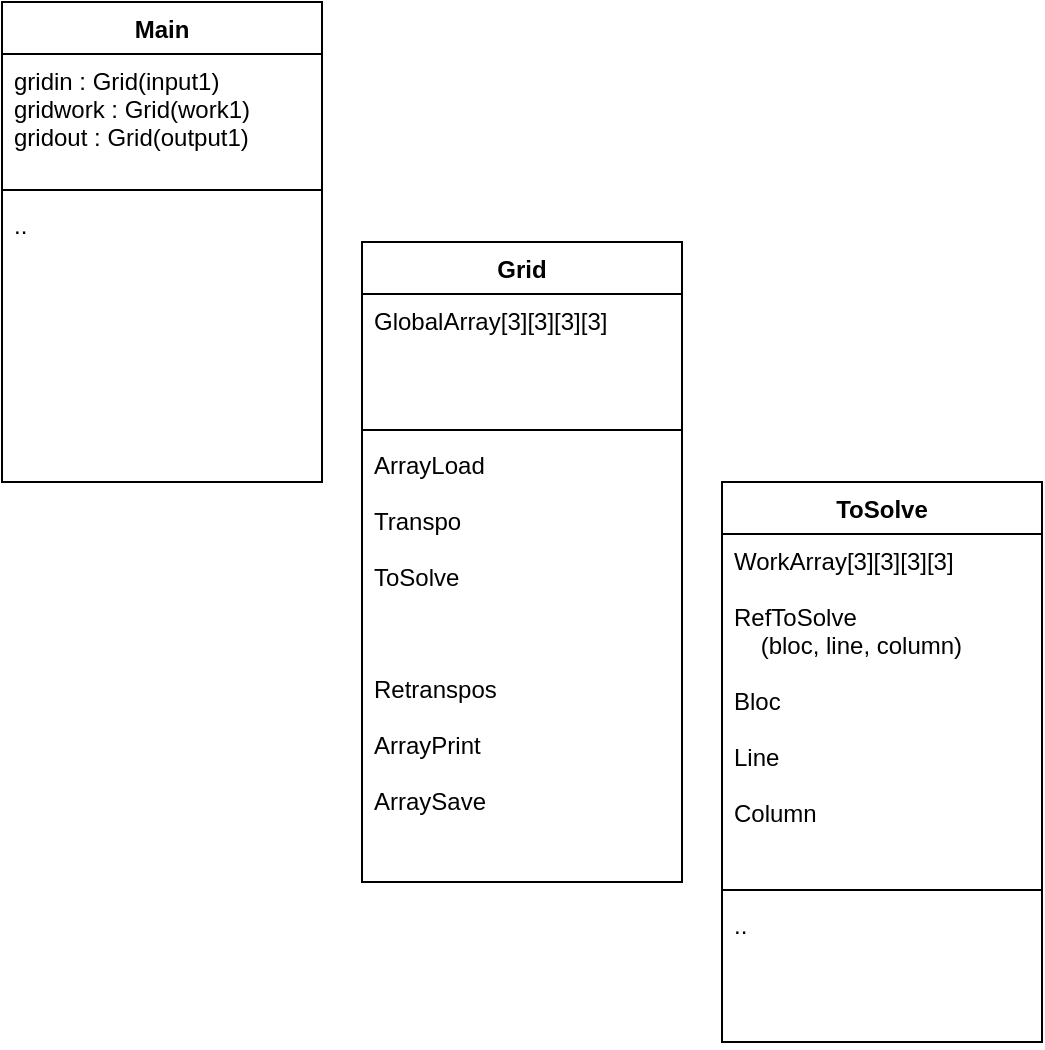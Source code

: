 <mxfile version="20.3.0" type="device" pages="2"><diagram id="C5RBs43oDa-KdzZeNtuy" name="Page-1"><mxGraphModel dx="1106" dy="997" grid="1" gridSize="10" guides="1" tooltips="1" connect="1" arrows="1" fold="1" page="1" pageScale="1" pageWidth="827" pageHeight="1169" math="0" shadow="0"><root><mxCell id="WIyWlLk6GJQsqaUBKTNV-0"/><mxCell id="WIyWlLk6GJQsqaUBKTNV-1" parent="WIyWlLk6GJQsqaUBKTNV-0"/><mxCell id="Lvw294QW3-Q9RU8OAicC-4" value="Grid" style="swimlane;fontStyle=1;align=center;verticalAlign=top;childLayout=stackLayout;horizontal=1;startSize=26;horizontalStack=0;resizeParent=1;resizeParentMax=0;resizeLast=0;collapsible=1;marginBottom=0;" parent="WIyWlLk6GJQsqaUBKTNV-1" vertex="1"><mxGeometry x="220" y="160" width="160" height="320" as="geometry"/></mxCell><mxCell id="Lvw294QW3-Q9RU8OAicC-5" value="GlobalArray[3][3][3][3]" style="text;strokeColor=none;fillColor=none;align=left;verticalAlign=top;spacingLeft=4;spacingRight=4;overflow=hidden;rotatable=0;points=[[0,0.5],[1,0.5]];portConstraint=eastwest;" parent="Lvw294QW3-Q9RU8OAicC-4" vertex="1"><mxGeometry y="26" width="160" height="64" as="geometry"/></mxCell><mxCell id="Lvw294QW3-Q9RU8OAicC-6" value="" style="line;strokeWidth=1;fillColor=none;align=left;verticalAlign=middle;spacingTop=-1;spacingLeft=3;spacingRight=3;rotatable=0;labelPosition=right;points=[];portConstraint=eastwest;" parent="Lvw294QW3-Q9RU8OAicC-4" vertex="1"><mxGeometry y="90" width="160" height="8" as="geometry"/></mxCell><mxCell id="Lvw294QW3-Q9RU8OAicC-7" value="ArrayLoad&#10;&#10;Transpo&#10;&#10;ToSolve&#10;&#10;&#10;&#10;Retranspos&#10;&#10;ArrayPrint&#10;&#10;ArraySave&#10;&#10;&#10;&#10;" style="text;strokeColor=none;fillColor=none;align=left;verticalAlign=top;spacingLeft=4;spacingRight=4;overflow=hidden;rotatable=0;points=[[0,0.5],[1,0.5]];portConstraint=eastwest;" parent="Lvw294QW3-Q9RU8OAicC-4" vertex="1"><mxGeometry y="98" width="160" height="222" as="geometry"/></mxCell><mxCell id="80bC3M4WrdN_t2hrNAtk-0" value="ToSolve" style="swimlane;fontStyle=1;align=center;verticalAlign=top;childLayout=stackLayout;horizontal=1;startSize=26;horizontalStack=0;resizeParent=1;resizeParentMax=0;resizeLast=0;collapsible=1;marginBottom=0;" parent="WIyWlLk6GJQsqaUBKTNV-1" vertex="1"><mxGeometry x="400" y="280" width="160" height="280" as="geometry"/></mxCell><mxCell id="80bC3M4WrdN_t2hrNAtk-1" value="WorkArray[3][3][3][3]&#10;&#10;RefToSolve &#10;    (bloc, line, column)&#10;&#10;Bloc&#10;&#10;Line&#10;&#10;Column" style="text;strokeColor=none;fillColor=none;align=left;verticalAlign=top;spacingLeft=4;spacingRight=4;overflow=hidden;rotatable=0;points=[[0,0.5],[1,0.5]];portConstraint=eastwest;" parent="80bC3M4WrdN_t2hrNAtk-0" vertex="1"><mxGeometry y="26" width="160" height="174" as="geometry"/></mxCell><mxCell id="80bC3M4WrdN_t2hrNAtk-2" value="" style="line;strokeWidth=1;fillColor=none;align=left;verticalAlign=middle;spacingTop=-1;spacingLeft=3;spacingRight=3;rotatable=0;labelPosition=right;points=[];portConstraint=eastwest;" parent="80bC3M4WrdN_t2hrNAtk-0" vertex="1"><mxGeometry y="200" width="160" height="8" as="geometry"/></mxCell><mxCell id="80bC3M4WrdN_t2hrNAtk-3" value=".." style="text;strokeColor=none;fillColor=none;align=left;verticalAlign=top;spacingLeft=4;spacingRight=4;overflow=hidden;rotatable=0;points=[[0,0.5],[1,0.5]];portConstraint=eastwest;" parent="80bC3M4WrdN_t2hrNAtk-0" vertex="1"><mxGeometry y="208" width="160" height="72" as="geometry"/></mxCell><mxCell id="Idf6iKhE3U29ymMfZ9uz-0" value="Main" style="swimlane;fontStyle=1;align=center;verticalAlign=top;childLayout=stackLayout;horizontal=1;startSize=26;horizontalStack=0;resizeParent=1;resizeParentMax=0;resizeLast=0;collapsible=1;marginBottom=0;" parent="WIyWlLk6GJQsqaUBKTNV-1" vertex="1"><mxGeometry x="40" y="40" width="160" height="240" as="geometry"/></mxCell><mxCell id="Idf6iKhE3U29ymMfZ9uz-1" value="gridin : Grid(input1)&#10;gridwork : Grid(work1)&#10;gridout : Grid(output1)" style="text;strokeColor=none;fillColor=none;align=left;verticalAlign=top;spacingLeft=4;spacingRight=4;overflow=hidden;rotatable=0;points=[[0,0.5],[1,0.5]];portConstraint=eastwest;" parent="Idf6iKhE3U29ymMfZ9uz-0" vertex="1"><mxGeometry y="26" width="160" height="64" as="geometry"/></mxCell><mxCell id="Idf6iKhE3U29ymMfZ9uz-2" value="" style="line;strokeWidth=1;fillColor=none;align=left;verticalAlign=middle;spacingTop=-1;spacingLeft=3;spacingRight=3;rotatable=0;labelPosition=right;points=[];portConstraint=eastwest;" parent="Idf6iKhE3U29ymMfZ9uz-0" vertex="1"><mxGeometry y="90" width="160" height="8" as="geometry"/></mxCell><mxCell id="Idf6iKhE3U29ymMfZ9uz-3" value=".." style="text;strokeColor=none;fillColor=none;align=left;verticalAlign=top;spacingLeft=4;spacingRight=4;overflow=hidden;rotatable=0;points=[[0,0.5],[1,0.5]];portConstraint=eastwest;" parent="Idf6iKhE3U29ymMfZ9uz-0" vertex="1"><mxGeometry y="98" width="160" height="142" as="geometry"/></mxCell></root></mxGraphModel></diagram><diagram id="ZzZQQeankKv3Kz89hH9O" name="Page-2"><mxGraphModel dx="1426" dy="852" grid="1" gridSize="10" guides="1" tooltips="1" connect="1" arrows="1" fold="1" page="1" pageScale="1" pageWidth="850" pageHeight="1100" math="0" shadow="0"><root><mxCell id="0"/><mxCell id="1" parent="0"/><mxCell id="MZwMonXu_L8p8xYndcpa-1" value="00" style="rounded=1;whiteSpace=wrap;html=1;" parent="1" vertex="1"><mxGeometry x="110" y="80" width="20" height="20" as="geometry"/></mxCell><mxCell id="MZwMonXu_L8p8xYndcpa-2" value="01" style="rounded=1;whiteSpace=wrap;html=1;" parent="1" vertex="1"><mxGeometry x="130" y="80" width="20" height="20" as="geometry"/></mxCell><mxCell id="MZwMonXu_L8p8xYndcpa-3" value="02" style="rounded=1;whiteSpace=wrap;html=1;" parent="1" vertex="1"><mxGeometry x="150" y="80" width="20" height="20" as="geometry"/></mxCell><mxCell id="MZwMonXu_L8p8xYndcpa-4" value="10" style="rounded=1;whiteSpace=wrap;html=1;" parent="1" vertex="1"><mxGeometry x="110" y="100" width="20" height="20" as="geometry"/></mxCell><mxCell id="MZwMonXu_L8p8xYndcpa-5" value="11" style="rounded=1;whiteSpace=wrap;html=1;" parent="1" vertex="1"><mxGeometry x="130" y="100" width="20" height="20" as="geometry"/></mxCell><mxCell id="MZwMonXu_L8p8xYndcpa-6" value="12" style="rounded=1;whiteSpace=wrap;html=1;" parent="1" vertex="1"><mxGeometry x="150" y="100" width="20" height="20" as="geometry"/></mxCell><mxCell id="MZwMonXu_L8p8xYndcpa-7" value="20" style="rounded=1;whiteSpace=wrap;html=1;" parent="1" vertex="1"><mxGeometry x="110" y="120" width="20" height="20" as="geometry"/></mxCell><mxCell id="MZwMonXu_L8p8xYndcpa-8" value="21" style="rounded=1;whiteSpace=wrap;html=1;" parent="1" vertex="1"><mxGeometry x="130" y="120" width="20" height="20" as="geometry"/></mxCell><mxCell id="MZwMonXu_L8p8xYndcpa-9" value="22" style="rounded=1;whiteSpace=wrap;html=1;" parent="1" vertex="1"><mxGeometry x="150" y="120" width="20" height="20" as="geometry"/></mxCell><mxCell id="MZwMonXu_L8p8xYndcpa-10" value="00" style="rounded=1;whiteSpace=wrap;html=1;" parent="1" vertex="1"><mxGeometry x="210" y="80" width="20" height="20" as="geometry"/></mxCell><mxCell id="MZwMonXu_L8p8xYndcpa-11" value="01" style="rounded=1;whiteSpace=wrap;html=1;" parent="1" vertex="1"><mxGeometry x="230" y="80" width="20" height="20" as="geometry"/></mxCell><mxCell id="MZwMonXu_L8p8xYndcpa-12" value="02" style="rounded=1;whiteSpace=wrap;html=1;" parent="1" vertex="1"><mxGeometry x="250" y="80" width="20" height="20" as="geometry"/></mxCell><mxCell id="MZwMonXu_L8p8xYndcpa-13" value="10" style="rounded=1;whiteSpace=wrap;html=1;" parent="1" vertex="1"><mxGeometry x="210" y="100" width="20" height="20" as="geometry"/></mxCell><mxCell id="MZwMonXu_L8p8xYndcpa-14" value="11" style="rounded=1;whiteSpace=wrap;html=1;" parent="1" vertex="1"><mxGeometry x="230" y="100" width="20" height="20" as="geometry"/></mxCell><mxCell id="MZwMonXu_L8p8xYndcpa-15" value="12" style="rounded=1;whiteSpace=wrap;html=1;" parent="1" vertex="1"><mxGeometry x="250" y="100" width="20" height="20" as="geometry"/></mxCell><mxCell id="MZwMonXu_L8p8xYndcpa-16" value="20" style="rounded=1;whiteSpace=wrap;html=1;" parent="1" vertex="1"><mxGeometry x="210" y="120" width="20" height="20" as="geometry"/></mxCell><mxCell id="MZwMonXu_L8p8xYndcpa-17" value="21" style="rounded=1;whiteSpace=wrap;html=1;" parent="1" vertex="1"><mxGeometry x="230" y="120" width="20" height="20" as="geometry"/></mxCell><mxCell id="MZwMonXu_L8p8xYndcpa-18" value="22" style="rounded=1;whiteSpace=wrap;html=1;" parent="1" vertex="1"><mxGeometry x="250" y="120" width="20" height="20" as="geometry"/></mxCell><mxCell id="MZwMonXu_L8p8xYndcpa-19" value="00" style="rounded=1;whiteSpace=wrap;html=1;" parent="1" vertex="1"><mxGeometry x="310" y="80" width="20" height="20" as="geometry"/></mxCell><mxCell id="MZwMonXu_L8p8xYndcpa-20" value="01" style="rounded=1;whiteSpace=wrap;html=1;" parent="1" vertex="1"><mxGeometry x="330" y="80" width="20" height="20" as="geometry"/></mxCell><mxCell id="MZwMonXu_L8p8xYndcpa-21" value="02" style="rounded=1;whiteSpace=wrap;html=1;" parent="1" vertex="1"><mxGeometry x="350" y="80" width="20" height="20" as="geometry"/></mxCell><mxCell id="MZwMonXu_L8p8xYndcpa-22" value="10" style="rounded=1;whiteSpace=wrap;html=1;" parent="1" vertex="1"><mxGeometry x="310" y="100" width="20" height="20" as="geometry"/></mxCell><mxCell id="MZwMonXu_L8p8xYndcpa-23" value="11" style="rounded=1;whiteSpace=wrap;html=1;" parent="1" vertex="1"><mxGeometry x="330" y="100" width="20" height="20" as="geometry"/></mxCell><mxCell id="MZwMonXu_L8p8xYndcpa-24" value="12" style="rounded=1;whiteSpace=wrap;html=1;" parent="1" vertex="1"><mxGeometry x="350" y="100" width="20" height="20" as="geometry"/></mxCell><mxCell id="MZwMonXu_L8p8xYndcpa-25" value="20" style="rounded=1;whiteSpace=wrap;html=1;" parent="1" vertex="1"><mxGeometry x="310" y="120" width="20" height="20" as="geometry"/></mxCell><mxCell id="MZwMonXu_L8p8xYndcpa-26" value="21" style="rounded=1;whiteSpace=wrap;html=1;" parent="1" vertex="1"><mxGeometry x="330" y="120" width="20" height="20" as="geometry"/></mxCell><mxCell id="MZwMonXu_L8p8xYndcpa-27" value="22" style="rounded=1;whiteSpace=wrap;html=1;" parent="1" vertex="1"><mxGeometry x="350" y="120" width="20" height="20" as="geometry"/></mxCell><mxCell id="MZwMonXu_L8p8xYndcpa-28" value="00" style="rounded=1;whiteSpace=wrap;html=1;" parent="1" vertex="1"><mxGeometry x="110" y="160" width="20" height="20" as="geometry"/></mxCell><mxCell id="MZwMonXu_L8p8xYndcpa-29" value="01" style="rounded=1;whiteSpace=wrap;html=1;" parent="1" vertex="1"><mxGeometry x="130" y="160" width="20" height="20" as="geometry"/></mxCell><mxCell id="MZwMonXu_L8p8xYndcpa-30" value="02" style="rounded=1;whiteSpace=wrap;html=1;" parent="1" vertex="1"><mxGeometry x="150" y="160" width="20" height="20" as="geometry"/></mxCell><mxCell id="MZwMonXu_L8p8xYndcpa-31" value="10" style="rounded=1;whiteSpace=wrap;html=1;" parent="1" vertex="1"><mxGeometry x="110" y="180" width="20" height="20" as="geometry"/></mxCell><mxCell id="MZwMonXu_L8p8xYndcpa-32" value="11" style="rounded=1;whiteSpace=wrap;html=1;" parent="1" vertex="1"><mxGeometry x="130" y="180" width="20" height="20" as="geometry"/></mxCell><mxCell id="MZwMonXu_L8p8xYndcpa-33" value="12" style="rounded=1;whiteSpace=wrap;html=1;" parent="1" vertex="1"><mxGeometry x="150" y="180" width="20" height="20" as="geometry"/></mxCell><mxCell id="MZwMonXu_L8p8xYndcpa-34" value="20" style="rounded=1;whiteSpace=wrap;html=1;" parent="1" vertex="1"><mxGeometry x="110" y="200" width="20" height="20" as="geometry"/></mxCell><mxCell id="MZwMonXu_L8p8xYndcpa-35" value="21" style="rounded=1;whiteSpace=wrap;html=1;" parent="1" vertex="1"><mxGeometry x="130" y="200" width="20" height="20" as="geometry"/></mxCell><mxCell id="MZwMonXu_L8p8xYndcpa-36" value="22" style="rounded=1;whiteSpace=wrap;html=1;" parent="1" vertex="1"><mxGeometry x="150" y="200" width="20" height="20" as="geometry"/></mxCell><mxCell id="MZwMonXu_L8p8xYndcpa-37" value="00" style="rounded=1;whiteSpace=wrap;html=1;" parent="1" vertex="1"><mxGeometry x="210" y="160" width="20" height="20" as="geometry"/></mxCell><mxCell id="MZwMonXu_L8p8xYndcpa-38" value="01" style="rounded=1;whiteSpace=wrap;html=1;" parent="1" vertex="1"><mxGeometry x="230" y="160" width="20" height="20" as="geometry"/></mxCell><mxCell id="MZwMonXu_L8p8xYndcpa-39" value="02" style="rounded=1;whiteSpace=wrap;html=1;" parent="1" vertex="1"><mxGeometry x="250" y="160" width="20" height="20" as="geometry"/></mxCell><mxCell id="MZwMonXu_L8p8xYndcpa-40" value="10" style="rounded=1;whiteSpace=wrap;html=1;" parent="1" vertex="1"><mxGeometry x="210" y="180" width="20" height="20" as="geometry"/></mxCell><mxCell id="MZwMonXu_L8p8xYndcpa-41" value="11" style="rounded=1;whiteSpace=wrap;html=1;" parent="1" vertex="1"><mxGeometry x="230" y="180" width="20" height="20" as="geometry"/></mxCell><mxCell id="MZwMonXu_L8p8xYndcpa-42" value="12" style="rounded=1;whiteSpace=wrap;html=1;" parent="1" vertex="1"><mxGeometry x="250" y="180" width="20" height="20" as="geometry"/></mxCell><mxCell id="MZwMonXu_L8p8xYndcpa-43" value="20" style="rounded=1;whiteSpace=wrap;html=1;" parent="1" vertex="1"><mxGeometry x="210" y="200" width="20" height="20" as="geometry"/></mxCell><mxCell id="MZwMonXu_L8p8xYndcpa-44" value="21" style="rounded=1;whiteSpace=wrap;html=1;" parent="1" vertex="1"><mxGeometry x="230" y="200" width="20" height="20" as="geometry"/></mxCell><mxCell id="MZwMonXu_L8p8xYndcpa-45" value="22" style="rounded=1;whiteSpace=wrap;html=1;" parent="1" vertex="1"><mxGeometry x="250" y="200" width="20" height="20" as="geometry"/></mxCell><mxCell id="MZwMonXu_L8p8xYndcpa-46" value="00" style="rounded=1;whiteSpace=wrap;html=1;" parent="1" vertex="1"><mxGeometry x="310" y="160" width="20" height="20" as="geometry"/></mxCell><mxCell id="MZwMonXu_L8p8xYndcpa-47" value="01" style="rounded=1;whiteSpace=wrap;html=1;" parent="1" vertex="1"><mxGeometry x="330" y="160" width="20" height="20" as="geometry"/></mxCell><mxCell id="MZwMonXu_L8p8xYndcpa-48" value="02" style="rounded=1;whiteSpace=wrap;html=1;" parent="1" vertex="1"><mxGeometry x="350" y="160" width="20" height="20" as="geometry"/></mxCell><mxCell id="MZwMonXu_L8p8xYndcpa-49" value="10" style="rounded=1;whiteSpace=wrap;html=1;" parent="1" vertex="1"><mxGeometry x="310" y="180" width="20" height="20" as="geometry"/></mxCell><mxCell id="MZwMonXu_L8p8xYndcpa-50" value="11" style="rounded=1;whiteSpace=wrap;html=1;" parent="1" vertex="1"><mxGeometry x="330" y="180" width="20" height="20" as="geometry"/></mxCell><mxCell id="MZwMonXu_L8p8xYndcpa-51" value="12" style="rounded=1;whiteSpace=wrap;html=1;" parent="1" vertex="1"><mxGeometry x="350" y="180" width="20" height="20" as="geometry"/></mxCell><mxCell id="MZwMonXu_L8p8xYndcpa-52" value="20" style="rounded=1;whiteSpace=wrap;html=1;" parent="1" vertex="1"><mxGeometry x="310" y="200" width="20" height="20" as="geometry"/></mxCell><mxCell id="MZwMonXu_L8p8xYndcpa-53" value="21" style="rounded=1;whiteSpace=wrap;html=1;" parent="1" vertex="1"><mxGeometry x="330" y="200" width="20" height="20" as="geometry"/></mxCell><mxCell id="MZwMonXu_L8p8xYndcpa-54" value="22" style="rounded=1;whiteSpace=wrap;html=1;" parent="1" vertex="1"><mxGeometry x="350" y="200" width="20" height="20" as="geometry"/></mxCell><mxCell id="MZwMonXu_L8p8xYndcpa-55" value="00" style="rounded=1;whiteSpace=wrap;html=1;" parent="1" vertex="1"><mxGeometry x="110" y="240" width="20" height="20" as="geometry"/></mxCell><mxCell id="MZwMonXu_L8p8xYndcpa-56" value="01" style="rounded=1;whiteSpace=wrap;html=1;" parent="1" vertex="1"><mxGeometry x="130" y="240" width="20" height="20" as="geometry"/></mxCell><mxCell id="MZwMonXu_L8p8xYndcpa-57" value="02" style="rounded=1;whiteSpace=wrap;html=1;" parent="1" vertex="1"><mxGeometry x="150" y="240" width="20" height="20" as="geometry"/></mxCell><mxCell id="MZwMonXu_L8p8xYndcpa-58" value="10" style="rounded=1;whiteSpace=wrap;html=1;" parent="1" vertex="1"><mxGeometry x="110" y="260" width="20" height="20" as="geometry"/></mxCell><mxCell id="MZwMonXu_L8p8xYndcpa-59" value="11" style="rounded=1;whiteSpace=wrap;html=1;" parent="1" vertex="1"><mxGeometry x="130" y="260" width="20" height="20" as="geometry"/></mxCell><mxCell id="MZwMonXu_L8p8xYndcpa-60" value="12" style="rounded=1;whiteSpace=wrap;html=1;" parent="1" vertex="1"><mxGeometry x="150" y="260" width="20" height="20" as="geometry"/></mxCell><mxCell id="MZwMonXu_L8p8xYndcpa-61" value="20" style="rounded=1;whiteSpace=wrap;html=1;" parent="1" vertex="1"><mxGeometry x="110" y="280" width="20" height="20" as="geometry"/></mxCell><mxCell id="MZwMonXu_L8p8xYndcpa-62" value="21" style="rounded=1;whiteSpace=wrap;html=1;" parent="1" vertex="1"><mxGeometry x="130" y="280" width="20" height="20" as="geometry"/></mxCell><mxCell id="MZwMonXu_L8p8xYndcpa-63" value="22" style="rounded=1;whiteSpace=wrap;html=1;" parent="1" vertex="1"><mxGeometry x="150" y="280" width="20" height="20" as="geometry"/></mxCell><mxCell id="MZwMonXu_L8p8xYndcpa-64" value="00" style="rounded=1;whiteSpace=wrap;html=1;" parent="1" vertex="1"><mxGeometry x="210" y="240" width="20" height="20" as="geometry"/></mxCell><mxCell id="MZwMonXu_L8p8xYndcpa-65" value="01" style="rounded=1;whiteSpace=wrap;html=1;" parent="1" vertex="1"><mxGeometry x="230" y="240" width="20" height="20" as="geometry"/></mxCell><mxCell id="MZwMonXu_L8p8xYndcpa-66" value="02" style="rounded=1;whiteSpace=wrap;html=1;" parent="1" vertex="1"><mxGeometry x="250" y="240" width="20" height="20" as="geometry"/></mxCell><mxCell id="MZwMonXu_L8p8xYndcpa-67" value="10" style="rounded=1;whiteSpace=wrap;html=1;" parent="1" vertex="1"><mxGeometry x="210" y="260" width="20" height="20" as="geometry"/></mxCell><mxCell id="MZwMonXu_L8p8xYndcpa-68" value="11" style="rounded=1;whiteSpace=wrap;html=1;" parent="1" vertex="1"><mxGeometry x="230" y="260" width="20" height="20" as="geometry"/></mxCell><mxCell id="MZwMonXu_L8p8xYndcpa-69" value="12" style="rounded=1;whiteSpace=wrap;html=1;" parent="1" vertex="1"><mxGeometry x="250" y="260" width="20" height="20" as="geometry"/></mxCell><mxCell id="MZwMonXu_L8p8xYndcpa-70" value="20" style="rounded=1;whiteSpace=wrap;html=1;" parent="1" vertex="1"><mxGeometry x="210" y="280" width="20" height="20" as="geometry"/></mxCell><mxCell id="MZwMonXu_L8p8xYndcpa-71" value="21" style="rounded=1;whiteSpace=wrap;html=1;" parent="1" vertex="1"><mxGeometry x="230" y="280" width="20" height="20" as="geometry"/></mxCell><mxCell id="MZwMonXu_L8p8xYndcpa-72" value="22" style="rounded=1;whiteSpace=wrap;html=1;" parent="1" vertex="1"><mxGeometry x="250" y="280" width="20" height="20" as="geometry"/></mxCell><mxCell id="MZwMonXu_L8p8xYndcpa-73" value="00" style="rounded=1;whiteSpace=wrap;html=1;" parent="1" vertex="1"><mxGeometry x="310" y="240" width="20" height="20" as="geometry"/></mxCell><mxCell id="MZwMonXu_L8p8xYndcpa-74" value="01" style="rounded=1;whiteSpace=wrap;html=1;" parent="1" vertex="1"><mxGeometry x="330" y="240" width="20" height="20" as="geometry"/></mxCell><mxCell id="MZwMonXu_L8p8xYndcpa-75" value="02" style="rounded=1;whiteSpace=wrap;html=1;" parent="1" vertex="1"><mxGeometry x="350" y="240" width="20" height="20" as="geometry"/></mxCell><mxCell id="MZwMonXu_L8p8xYndcpa-76" value="10" style="rounded=1;whiteSpace=wrap;html=1;" parent="1" vertex="1"><mxGeometry x="310" y="260" width="20" height="20" as="geometry"/></mxCell><mxCell id="MZwMonXu_L8p8xYndcpa-77" value="11" style="rounded=1;whiteSpace=wrap;html=1;" parent="1" vertex="1"><mxGeometry x="330" y="260" width="20" height="20" as="geometry"/></mxCell><mxCell id="MZwMonXu_L8p8xYndcpa-78" value="12" style="rounded=1;whiteSpace=wrap;html=1;" parent="1" vertex="1"><mxGeometry x="350" y="260" width="20" height="20" as="geometry"/></mxCell><mxCell id="MZwMonXu_L8p8xYndcpa-79" value="20" style="rounded=1;whiteSpace=wrap;html=1;" parent="1" vertex="1"><mxGeometry x="310" y="280" width="20" height="20" as="geometry"/></mxCell><mxCell id="MZwMonXu_L8p8xYndcpa-80" value="21" style="rounded=1;whiteSpace=wrap;html=1;" parent="1" vertex="1"><mxGeometry x="330" y="280" width="20" height="20" as="geometry"/></mxCell><mxCell id="MZwMonXu_L8p8xYndcpa-81" value="22" style="rounded=1;whiteSpace=wrap;html=1;" parent="1" vertex="1"><mxGeometry x="350" y="280" width="20" height="20" as="geometry"/></mxCell><mxCell id="MZwMonXu_L8p8xYndcpa-82" value="00" style="rounded=1;whiteSpace=wrap;html=1;" parent="1" vertex="1"><mxGeometry x="80" y="80" width="20" height="20" as="geometry"/></mxCell><mxCell id="MZwMonXu_L8p8xYndcpa-83" value="01" style="rounded=1;whiteSpace=wrap;html=1;" parent="1" vertex="1"><mxGeometry x="180" y="80" width="20" height="20" as="geometry"/></mxCell><mxCell id="MZwMonXu_L8p8xYndcpa-84" value="02" style="rounded=1;whiteSpace=wrap;html=1;" parent="1" vertex="1"><mxGeometry x="280" y="80" width="20" height="20" as="geometry"/></mxCell><mxCell id="MZwMonXu_L8p8xYndcpa-85" value="10" style="rounded=1;whiteSpace=wrap;html=1;" parent="1" vertex="1"><mxGeometry x="80" y="160" width="20" height="20" as="geometry"/></mxCell><mxCell id="MZwMonXu_L8p8xYndcpa-86" value="11" style="rounded=1;whiteSpace=wrap;html=1;" parent="1" vertex="1"><mxGeometry x="180" y="160" width="20" height="20" as="geometry"/></mxCell><mxCell id="MZwMonXu_L8p8xYndcpa-87" value="12" style="rounded=1;whiteSpace=wrap;html=1;" parent="1" vertex="1"><mxGeometry x="280" y="160" width="20" height="20" as="geometry"/></mxCell><mxCell id="MZwMonXu_L8p8xYndcpa-88" value="20" style="rounded=1;whiteSpace=wrap;html=1;" parent="1" vertex="1"><mxGeometry x="81" y="240" width="20" height="20" as="geometry"/></mxCell><mxCell id="MZwMonXu_L8p8xYndcpa-89" value="21" style="rounded=1;whiteSpace=wrap;html=1;" parent="1" vertex="1"><mxGeometry x="181" y="240" width="20" height="20" as="geometry"/></mxCell><mxCell id="MZwMonXu_L8p8xYndcpa-90" value="22" style="rounded=1;whiteSpace=wrap;html=1;" parent="1" vertex="1"><mxGeometry x="281" y="240" width="20" height="20" as="geometry"/></mxCell><mxCell id="MZwMonXu_L8p8xYndcpa-91" value="01" style="rounded=1;whiteSpace=wrap;html=1;fillColor=#3399FF;" parent="1" vertex="1"><mxGeometry x="231" y="360" width="20" height="20" as="geometry"/></mxCell><mxCell id="MZwMonXu_L8p8xYndcpa-92" value="11" style="rounded=1;whiteSpace=wrap;html=1;fillColor=#3399FF;" parent="1" vertex="1"><mxGeometry x="231" y="380" width="20" height="20" as="geometry"/></mxCell><mxCell id="MZwMonXu_L8p8xYndcpa-93" value="21" style="rounded=1;whiteSpace=wrap;html=1;fillColor=#3399FF;" parent="1" vertex="1"><mxGeometry x="231" y="400" width="20" height="20" as="geometry"/></mxCell><mxCell id="MZwMonXu_L8p8xYndcpa-94" value="10" style="rounded=1;whiteSpace=wrap;html=1;fillColor=#FF66B3;" parent="1" vertex="1"><mxGeometry x="111" y="460" width="20" height="20" as="geometry"/></mxCell><mxCell id="MZwMonXu_L8p8xYndcpa-95" value="11" style="rounded=1;whiteSpace=wrap;html=1;fillColor=#FF66B3;" parent="1" vertex="1"><mxGeometry x="131" y="460" width="20" height="20" as="geometry"/></mxCell><mxCell id="MZwMonXu_L8p8xYndcpa-96" value="12" style="rounded=1;whiteSpace=wrap;html=1;fillColor=#FF66B3;" parent="1" vertex="1"><mxGeometry x="151" y="460" width="20" height="20" as="geometry"/></mxCell><mxCell id="MZwMonXu_L8p8xYndcpa-97" value="00" style="rounded=1;whiteSpace=wrap;html=1;fillColor=#00FF00;" parent="1" vertex="1"><mxGeometry x="211" y="440" width="20" height="20" as="geometry"/></mxCell><mxCell id="MZwMonXu_L8p8xYndcpa-98" value="01" style="rounded=1;whiteSpace=wrap;html=1;fillColor=#00FF00;" parent="1" vertex="1"><mxGeometry x="231" y="440" width="20" height="20" as="geometry"/></mxCell><mxCell id="MZwMonXu_L8p8xYndcpa-99" value="02" style="rounded=1;whiteSpace=wrap;html=1;fillColor=#00FF00;" parent="1" vertex="1"><mxGeometry x="251" y="440" width="20" height="20" as="geometry"/></mxCell><mxCell id="MZwMonXu_L8p8xYndcpa-100" value="10" style="rounded=1;whiteSpace=wrap;html=1;fillColor=#00FF00;" parent="1" vertex="1"><mxGeometry x="211" y="460" width="20" height="20" as="geometry"/></mxCell><mxCell id="MZwMonXu_L8p8xYndcpa-101" value="12" style="rounded=1;whiteSpace=wrap;html=1;fillColor=#00FF00;" parent="1" vertex="1"><mxGeometry x="251" y="460" width="20" height="20" as="geometry"/></mxCell><mxCell id="MZwMonXu_L8p8xYndcpa-102" value="20" style="rounded=1;whiteSpace=wrap;html=1;fillColor=#00FF00;" parent="1" vertex="1"><mxGeometry x="211" y="480" width="20" height="20" as="geometry"/></mxCell><mxCell id="MZwMonXu_L8p8xYndcpa-103" value="21" style="rounded=1;whiteSpace=wrap;html=1;fillColor=#00FF00;" parent="1" vertex="1"><mxGeometry x="231" y="480" width="20" height="20" as="geometry"/></mxCell><mxCell id="MZwMonXu_L8p8xYndcpa-104" value="22" style="rounded=1;whiteSpace=wrap;html=1;fillColor=#00FF00;" parent="1" vertex="1"><mxGeometry x="251" y="480" width="20" height="20" as="geometry"/></mxCell><mxCell id="MZwMonXu_L8p8xYndcpa-105" value="10" style="rounded=1;whiteSpace=wrap;html=1;fillColor=#FF66B3;" parent="1" vertex="1"><mxGeometry x="311" y="460" width="20" height="20" as="geometry"/></mxCell><mxCell id="MZwMonXu_L8p8xYndcpa-106" value="11" style="rounded=1;whiteSpace=wrap;html=1;fillColor=#FF66B3;" parent="1" vertex="1"><mxGeometry x="331" y="460" width="20" height="20" as="geometry"/></mxCell><mxCell id="MZwMonXu_L8p8xYndcpa-107" value="12" style="rounded=1;whiteSpace=wrap;html=1;fillColor=#FF66B3;" parent="1" vertex="1"><mxGeometry x="351" y="460" width="20" height="20" as="geometry"/></mxCell><mxCell id="MZwMonXu_L8p8xYndcpa-108" value="01" style="rounded=1;whiteSpace=wrap;html=1;fillColor=#3399FF;" parent="1" vertex="1"><mxGeometry x="231" y="520" width="20" height="20" as="geometry"/></mxCell><mxCell id="MZwMonXu_L8p8xYndcpa-109" value="11" style="rounded=1;whiteSpace=wrap;html=1;fillColor=#3399FF;" parent="1" vertex="1"><mxGeometry x="231" y="540" width="20" height="20" as="geometry"/></mxCell><mxCell id="MZwMonXu_L8p8xYndcpa-110" value="21" style="rounded=1;whiteSpace=wrap;html=1;fillColor=#3399FF;" parent="1" vertex="1"><mxGeometry x="231" y="560" width="20" height="20" as="geometry"/></mxCell><mxCell id="MZwMonXu_L8p8xYndcpa-111" value="0&lt;b&gt;1&lt;/b&gt;" style="rounded=1;whiteSpace=wrap;html=1;fillColor=#FFFFFF;" parent="1" vertex="1"><mxGeometry x="181" y="360" width="20" height="20" as="geometry"/></mxCell><mxCell id="MZwMonXu_L8p8xYndcpa-112" value="&lt;b&gt;1&lt;/b&gt;0" style="rounded=1;whiteSpace=wrap;html=1;fillColor=#FFFFFF;" parent="1" vertex="1"><mxGeometry x="81" y="440" width="20" height="20" as="geometry"/></mxCell><mxCell id="MZwMonXu_L8p8xYndcpa-113" value="&lt;b&gt;11&lt;/b&gt;" style="rounded=1;whiteSpace=wrap;html=1;fillColor=#FFFFFF;" parent="1" vertex="1"><mxGeometry x="181" y="440" width="20" height="20" as="geometry"/></mxCell><mxCell id="MZwMonXu_L8p8xYndcpa-114" value="&lt;b&gt;1&lt;/b&gt;2" style="rounded=1;whiteSpace=wrap;html=1;fillColor=#FFFFFF;" parent="1" vertex="1"><mxGeometry x="281" y="440" width="20" height="20" as="geometry"/></mxCell><mxCell id="MZwMonXu_L8p8xYndcpa-115" value="2&lt;b&gt;1&lt;/b&gt;" style="rounded=1;whiteSpace=wrap;html=1;fillColor=#FFFFFF;" parent="1" vertex="1"><mxGeometry x="182" y="520" width="20" height="20" as="geometry"/></mxCell><mxCell id="MZwMonXu_L8p8xYndcpa-116" value="11" style="rounded=1;whiteSpace=wrap;html=1;fontStyle=1;strokeWidth=4;fillColor=#00FF00;" parent="1" vertex="1"><mxGeometry x="231" y="460" width="20" height="20" as="geometry"/></mxCell><mxCell id="10Px5mgMPyK4Txmnp6jB-181" value="0" style="rounded=1;whiteSpace=wrap;html=1;" parent="1" vertex="1"><mxGeometry x="501" y="360" width="20" height="20" as="geometry"/></mxCell><mxCell id="10Px5mgMPyK4Txmnp6jB-182" value="1" style="rounded=1;whiteSpace=wrap;html=1;" parent="1" vertex="1"><mxGeometry x="521" y="360" width="20" height="20" as="geometry"/></mxCell><mxCell id="10Px5mgMPyK4Txmnp6jB-183" value="2" style="rounded=1;whiteSpace=wrap;html=1;" parent="1" vertex="1"><mxGeometry x="541" y="360" width="20" height="20" as="geometry"/></mxCell><mxCell id="10Px5mgMPyK4Txmnp6jB-184" value="0" style="rounded=1;whiteSpace=wrap;html=1;" parent="1" vertex="1"><mxGeometry x="600" y="360" width="20" height="20" as="geometry"/></mxCell><mxCell id="10Px5mgMPyK4Txmnp6jB-185" value="1" style="rounded=1;whiteSpace=wrap;html=1;" parent="1" vertex="1"><mxGeometry x="620" y="360" width="20" height="20" as="geometry"/></mxCell><mxCell id="10Px5mgMPyK4Txmnp6jB-186" value="2" style="rounded=1;whiteSpace=wrap;html=1;" parent="1" vertex="1"><mxGeometry x="640" y="360" width="20" height="20" as="geometry"/></mxCell><mxCell id="10Px5mgMPyK4Txmnp6jB-187" value="0" style="rounded=1;whiteSpace=wrap;html=1;" parent="1" vertex="1"><mxGeometry x="700" y="360" width="20" height="20" as="geometry"/></mxCell><mxCell id="10Px5mgMPyK4Txmnp6jB-188" value="1" style="rounded=1;whiteSpace=wrap;html=1;" parent="1" vertex="1"><mxGeometry x="720" y="360" width="20" height="20" as="geometry"/></mxCell><mxCell id="10Px5mgMPyK4Txmnp6jB-189" value="2" style="rounded=1;whiteSpace=wrap;html=1;" parent="1" vertex="1"><mxGeometry x="740" y="360" width="20" height="20" as="geometry"/></mxCell><mxCell id="10Px5mgMPyK4Txmnp6jB-190" value="0" style="rounded=1;whiteSpace=wrap;html=1;" parent="1" vertex="1"><mxGeometry x="440" y="360" width="20" height="20" as="geometry"/></mxCell><mxCell id="10Px5mgMPyK4Txmnp6jB-200" value="1" style="rounded=1;whiteSpace=wrap;html=1;fillColor=#66B2FF;" parent="1" vertex="1"><mxGeometry x="440" y="380" width="20" height="20" as="geometry"/></mxCell><mxCell id="10Px5mgMPyK4Txmnp6jB-210" value="2" style="rounded=1;whiteSpace=wrap;html=1;" parent="1" vertex="1"><mxGeometry x="440" y="400" width="20" height="20" as="geometry"/></mxCell><mxCell id="10Px5mgMPyK4Txmnp6jB-229" value="0" style="rounded=1;whiteSpace=wrap;html=1;" parent="1" vertex="1"><mxGeometry x="440" y="439" width="20" height="20" as="geometry"/></mxCell><mxCell id="10Px5mgMPyK4Txmnp6jB-230" value="1" style="rounded=1;whiteSpace=wrap;html=1;fillColor=#66B2FF;" parent="1" vertex="1"><mxGeometry x="440" y="459" width="20" height="20" as="geometry"/></mxCell><mxCell id="10Px5mgMPyK4Txmnp6jB-240" value="2" style="rounded=1;whiteSpace=wrap;html=1;" parent="1" vertex="1"><mxGeometry x="440" y="479" width="20" height="20" as="geometry"/></mxCell><mxCell id="10Px5mgMPyK4Txmnp6jB-259" value="0" style="rounded=1;whiteSpace=wrap;html=1;" parent="1" vertex="1"><mxGeometry x="440" y="520" width="20" height="20" as="geometry"/></mxCell><mxCell id="10Px5mgMPyK4Txmnp6jB-260" value="1" style="rounded=1;whiteSpace=wrap;html=1;fillColor=#66B2FF;" parent="1" vertex="1"><mxGeometry x="440" y="540" width="20" height="20" as="geometry"/></mxCell><mxCell id="10Px5mgMPyK4Txmnp6jB-270" value="2" style="rounded=1;whiteSpace=wrap;html=1;" parent="1" vertex="1"><mxGeometry x="440" y="560" width="20" height="20" as="geometry"/></mxCell><mxCell id="10Px5mgMPyK4Txmnp6jB-280" value="0" style="rounded=1;whiteSpace=wrap;html=1;" parent="1" vertex="1"><mxGeometry x="410" y="360" width="20" height="20" as="geometry"/></mxCell><mxCell id="10Px5mgMPyK4Txmnp6jB-283" value="1" style="rounded=1;whiteSpace=wrap;html=1;" parent="1" vertex="1"><mxGeometry x="410" y="439" width="20" height="20" as="geometry"/></mxCell><mxCell id="10Px5mgMPyK4Txmnp6jB-286" value="2" style="rounded=1;whiteSpace=wrap;html=1;" parent="1" vertex="1"><mxGeometry x="410" y="520" width="20" height="20" as="geometry"/></mxCell><mxCell id="10Px5mgMPyK4Txmnp6jB-289" value="0" style="rounded=1;whiteSpace=wrap;html=1;" parent="1" vertex="1"><mxGeometry x="470" y="360" width="20" height="20" as="geometry"/></mxCell><mxCell id="10Px5mgMPyK4Txmnp6jB-292" value="1" style="rounded=1;whiteSpace=wrap;html=1;" parent="1" vertex="1"><mxGeometry x="570" y="360" width="20" height="20" as="geometry"/></mxCell><mxCell id="10Px5mgMPyK4Txmnp6jB-294" value="2" style="rounded=1;whiteSpace=wrap;html=1;" parent="1" vertex="1"><mxGeometry x="670" y="360" width="20" height="20" as="geometry"/></mxCell><mxCell id="10Px5mgMPyK4Txmnp6jB-295" value="0" style="rounded=1;whiteSpace=wrap;html=1;" parent="1" vertex="1"><mxGeometry x="501" y="380" width="20" height="20" as="geometry"/></mxCell><mxCell id="10Px5mgMPyK4Txmnp6jB-296" value="1" style="rounded=1;whiteSpace=wrap;html=1;fillColor=#3399FF;" parent="1" vertex="1"><mxGeometry x="521" y="380" width="20" height="20" as="geometry"/></mxCell><mxCell id="10Px5mgMPyK4Txmnp6jB-297" value="2" style="rounded=1;whiteSpace=wrap;html=1;" parent="1" vertex="1"><mxGeometry x="541" y="380" width="20" height="20" as="geometry"/></mxCell><mxCell id="10Px5mgMPyK4Txmnp6jB-298" value="0" style="rounded=1;whiteSpace=wrap;html=1;" parent="1" vertex="1"><mxGeometry x="600" y="380" width="20" height="20" as="geometry"/></mxCell><mxCell id="10Px5mgMPyK4Txmnp6jB-299" value="1" style="rounded=1;whiteSpace=wrap;html=1;fillColor=#3399FF;" parent="1" vertex="1"><mxGeometry x="620" y="380" width="20" height="20" as="geometry"/></mxCell><mxCell id="10Px5mgMPyK4Txmnp6jB-300" value="2" style="rounded=1;whiteSpace=wrap;html=1;" parent="1" vertex="1"><mxGeometry x="640" y="380" width="20" height="20" as="geometry"/></mxCell><mxCell id="10Px5mgMPyK4Txmnp6jB-301" value="0" style="rounded=1;whiteSpace=wrap;html=1;" parent="1" vertex="1"><mxGeometry x="700" y="380" width="20" height="20" as="geometry"/></mxCell><mxCell id="10Px5mgMPyK4Txmnp6jB-302" value="1" style="rounded=1;whiteSpace=wrap;html=1;fillColor=#3399FF;" parent="1" vertex="1"><mxGeometry x="720" y="380" width="20" height="20" as="geometry"/></mxCell><mxCell id="10Px5mgMPyK4Txmnp6jB-303" value="2" style="rounded=1;whiteSpace=wrap;html=1;" parent="1" vertex="1"><mxGeometry x="740" y="380" width="20" height="20" as="geometry"/></mxCell><mxCell id="10Px5mgMPyK4Txmnp6jB-304" value="0" style="rounded=1;whiteSpace=wrap;html=1;" parent="1" vertex="1"><mxGeometry x="470" y="380" width="20" height="20" as="geometry"/></mxCell><mxCell id="10Px5mgMPyK4Txmnp6jB-305" value="1" style="rounded=1;whiteSpace=wrap;html=1;" parent="1" vertex="1"><mxGeometry x="570" y="380" width="20" height="20" as="geometry"/></mxCell><mxCell id="10Px5mgMPyK4Txmnp6jB-306" value="2" style="rounded=1;whiteSpace=wrap;html=1;" parent="1" vertex="1"><mxGeometry x="670" y="380" width="20" height="20" as="geometry"/></mxCell><mxCell id="10Px5mgMPyK4Txmnp6jB-307" value="0" style="rounded=1;whiteSpace=wrap;html=1;" parent="1" vertex="1"><mxGeometry x="501" y="400" width="20" height="20" as="geometry"/></mxCell><mxCell id="10Px5mgMPyK4Txmnp6jB-308" value="1" style="rounded=1;whiteSpace=wrap;html=1;" parent="1" vertex="1"><mxGeometry x="521" y="400" width="20" height="20" as="geometry"/></mxCell><mxCell id="10Px5mgMPyK4Txmnp6jB-309" value="2" style="rounded=1;whiteSpace=wrap;html=1;" parent="1" vertex="1"><mxGeometry x="541" y="400" width="20" height="20" as="geometry"/></mxCell><mxCell id="10Px5mgMPyK4Txmnp6jB-310" value="0" style="rounded=1;whiteSpace=wrap;html=1;" parent="1" vertex="1"><mxGeometry x="600" y="400" width="20" height="20" as="geometry"/></mxCell><mxCell id="10Px5mgMPyK4Txmnp6jB-311" value="1" style="rounded=1;whiteSpace=wrap;html=1;" parent="1" vertex="1"><mxGeometry x="620" y="400" width="20" height="20" as="geometry"/></mxCell><mxCell id="10Px5mgMPyK4Txmnp6jB-312" value="2" style="rounded=1;whiteSpace=wrap;html=1;" parent="1" vertex="1"><mxGeometry x="640" y="400" width="20" height="20" as="geometry"/></mxCell><mxCell id="10Px5mgMPyK4Txmnp6jB-313" value="0" style="rounded=1;whiteSpace=wrap;html=1;" parent="1" vertex="1"><mxGeometry x="700" y="400" width="20" height="20" as="geometry"/></mxCell><mxCell id="10Px5mgMPyK4Txmnp6jB-314" value="1" style="rounded=1;whiteSpace=wrap;html=1;" parent="1" vertex="1"><mxGeometry x="720" y="400" width="20" height="20" as="geometry"/></mxCell><mxCell id="10Px5mgMPyK4Txmnp6jB-315" value="2" style="rounded=1;whiteSpace=wrap;html=1;" parent="1" vertex="1"><mxGeometry x="740" y="400" width="20" height="20" as="geometry"/></mxCell><mxCell id="10Px5mgMPyK4Txmnp6jB-316" value="0" style="rounded=1;whiteSpace=wrap;html=1;" parent="1" vertex="1"><mxGeometry x="470" y="400" width="20" height="20" as="geometry"/></mxCell><mxCell id="10Px5mgMPyK4Txmnp6jB-317" value="1" style="rounded=1;whiteSpace=wrap;html=1;" parent="1" vertex="1"><mxGeometry x="570" y="400" width="20" height="20" as="geometry"/></mxCell><mxCell id="10Px5mgMPyK4Txmnp6jB-318" value="2" style="rounded=1;whiteSpace=wrap;html=1;" parent="1" vertex="1"><mxGeometry x="670" y="400" width="20" height="20" as="geometry"/></mxCell><mxCell id="10Px5mgMPyK4Txmnp6jB-356" value="0" style="rounded=1;whiteSpace=wrap;html=1;" parent="1" vertex="1"><mxGeometry x="502" y="440" width="20" height="20" as="geometry"/></mxCell><mxCell id="10Px5mgMPyK4Txmnp6jB-357" value="1" style="rounded=1;whiteSpace=wrap;html=1;" parent="1" vertex="1"><mxGeometry x="522" y="440" width="20" height="20" as="geometry"/></mxCell><mxCell id="10Px5mgMPyK4Txmnp6jB-358" value="2" style="rounded=1;whiteSpace=wrap;html=1;" parent="1" vertex="1"><mxGeometry x="542" y="440" width="20" height="20" as="geometry"/></mxCell><mxCell id="10Px5mgMPyK4Txmnp6jB-359" value="0" style="rounded=1;whiteSpace=wrap;html=1;fillColor=#FF66B3;" parent="1" vertex="1"><mxGeometry x="601" y="440" width="20" height="20" as="geometry"/></mxCell><mxCell id="10Px5mgMPyK4Txmnp6jB-360" value="1" style="rounded=1;whiteSpace=wrap;html=1;fillColor=#FF66B3;" parent="1" vertex="1"><mxGeometry x="621" y="440" width="20" height="20" as="geometry"/></mxCell><mxCell id="10Px5mgMPyK4Txmnp6jB-361" value="2" style="rounded=1;whiteSpace=wrap;html=1;fillColor=#FF66B3;" parent="1" vertex="1"><mxGeometry x="641" y="440" width="20" height="20" as="geometry"/></mxCell><mxCell id="10Px5mgMPyK4Txmnp6jB-362" value="0" style="rounded=1;whiteSpace=wrap;html=1;" parent="1" vertex="1"><mxGeometry x="701" y="440" width="20" height="20" as="geometry"/></mxCell><mxCell id="10Px5mgMPyK4Txmnp6jB-363" value="1" style="rounded=1;whiteSpace=wrap;html=1;" parent="1" vertex="1"><mxGeometry x="721" y="440" width="20" height="20" as="geometry"/></mxCell><mxCell id="10Px5mgMPyK4Txmnp6jB-364" value="2" style="rounded=1;whiteSpace=wrap;html=1;" parent="1" vertex="1"><mxGeometry x="741" y="440" width="20" height="20" as="geometry"/></mxCell><mxCell id="10Px5mgMPyK4Txmnp6jB-365" value="0" style="rounded=1;whiteSpace=wrap;html=1;" parent="1" vertex="1"><mxGeometry x="471" y="440" width="20" height="20" as="geometry"/></mxCell><mxCell id="10Px5mgMPyK4Txmnp6jB-366" value="1" style="rounded=1;whiteSpace=wrap;html=1;fillColor=#FF66B3;" parent="1" vertex="1"><mxGeometry x="571" y="440" width="20" height="20" as="geometry"/></mxCell><mxCell id="10Px5mgMPyK4Txmnp6jB-367" value="2" style="rounded=1;whiteSpace=wrap;html=1;" parent="1" vertex="1"><mxGeometry x="671" y="440" width="20" height="20" as="geometry"/></mxCell><mxCell id="10Px5mgMPyK4Txmnp6jB-368" value="0" style="rounded=1;whiteSpace=wrap;html=1;fillColor=#00FF00;" parent="1" vertex="1"><mxGeometry x="502" y="460" width="20" height="20" as="geometry"/></mxCell><mxCell id="10Px5mgMPyK4Txmnp6jB-369" value="1" style="rounded=1;whiteSpace=wrap;html=1;fillColor=#00FF00;" parent="1" vertex="1"><mxGeometry x="522" y="460" width="20" height="20" as="geometry"/></mxCell><mxCell id="10Px5mgMPyK4Txmnp6jB-370" value="2" style="rounded=1;whiteSpace=wrap;html=1;fillColor=#00FF00;" parent="1" vertex="1"><mxGeometry x="542" y="460" width="20" height="20" as="geometry"/></mxCell><mxCell id="10Px5mgMPyK4Txmnp6jB-371" value="0" style="rounded=1;whiteSpace=wrap;html=1;fillColor=#00FF00;" parent="1" vertex="1"><mxGeometry x="601" y="460" width="20" height="20" as="geometry"/></mxCell><mxCell id="10Px5mgMPyK4Txmnp6jB-372" value="1" style="rounded=1;whiteSpace=wrap;html=1;fillColor=#00FF00;strokeWidth=4;" parent="1" vertex="1"><mxGeometry x="621" y="460" width="20" height="20" as="geometry"/></mxCell><mxCell id="10Px5mgMPyK4Txmnp6jB-373" value="2" style="rounded=1;whiteSpace=wrap;html=1;fillColor=#00FF00;" parent="1" vertex="1"><mxGeometry x="641" y="460" width="20" height="20" as="geometry"/></mxCell><mxCell id="10Px5mgMPyK4Txmnp6jB-374" value="0" style="rounded=1;whiteSpace=wrap;html=1;fillColor=#00FF00;" parent="1" vertex="1"><mxGeometry x="701" y="460" width="20" height="20" as="geometry"/></mxCell><mxCell id="10Px5mgMPyK4Txmnp6jB-375" value="1" style="rounded=1;whiteSpace=wrap;html=1;fillColor=#00FF00;" parent="1" vertex="1"><mxGeometry x="721" y="460" width="20" height="20" as="geometry"/></mxCell><mxCell id="10Px5mgMPyK4Txmnp6jB-376" value="2" style="rounded=1;whiteSpace=wrap;html=1;fillColor=#00FF00;" parent="1" vertex="1"><mxGeometry x="741" y="460" width="20" height="20" as="geometry"/></mxCell><mxCell id="10Px5mgMPyK4Txmnp6jB-377" value="0" style="rounded=1;whiteSpace=wrap;html=1;" parent="1" vertex="1"><mxGeometry x="471" y="460" width="20" height="20" as="geometry"/></mxCell><mxCell id="10Px5mgMPyK4Txmnp6jB-378" value="1" style="rounded=1;whiteSpace=wrap;html=1;fillColor=#FF66B3;" parent="1" vertex="1"><mxGeometry x="571" y="460" width="20" height="20" as="geometry"/></mxCell><mxCell id="10Px5mgMPyK4Txmnp6jB-379" value="2" style="rounded=1;whiteSpace=wrap;html=1;fillColor=#FFFFFF;" parent="1" vertex="1"><mxGeometry x="671" y="460" width="20" height="20" as="geometry"/></mxCell><mxCell id="10Px5mgMPyK4Txmnp6jB-380" value="0" style="rounded=1;whiteSpace=wrap;html=1;" parent="1" vertex="1"><mxGeometry x="502" y="480" width="20" height="20" as="geometry"/></mxCell><mxCell id="10Px5mgMPyK4Txmnp6jB-381" value="1" style="rounded=1;whiteSpace=wrap;html=1;" parent="1" vertex="1"><mxGeometry x="522" y="480" width="20" height="20" as="geometry"/></mxCell><mxCell id="10Px5mgMPyK4Txmnp6jB-382" value="2" style="rounded=1;whiteSpace=wrap;html=1;" parent="1" vertex="1"><mxGeometry x="542" y="480" width="20" height="20" as="geometry"/></mxCell><mxCell id="10Px5mgMPyK4Txmnp6jB-383" value="0" style="rounded=1;whiteSpace=wrap;html=1;fillColor=#FF66B3;" parent="1" vertex="1"><mxGeometry x="601" y="480" width="20" height="20" as="geometry"/></mxCell><mxCell id="10Px5mgMPyK4Txmnp6jB-384" value="1" style="rounded=1;whiteSpace=wrap;html=1;fillColor=#FF66B3;" parent="1" vertex="1"><mxGeometry x="621" y="480" width="20" height="20" as="geometry"/></mxCell><mxCell id="10Px5mgMPyK4Txmnp6jB-385" value="2" style="rounded=1;whiteSpace=wrap;html=1;fillColor=#FF66B3;" parent="1" vertex="1"><mxGeometry x="641" y="480" width="20" height="20" as="geometry"/></mxCell><mxCell id="10Px5mgMPyK4Txmnp6jB-386" value="0" style="rounded=1;whiteSpace=wrap;html=1;" parent="1" vertex="1"><mxGeometry x="701" y="480" width="20" height="20" as="geometry"/></mxCell><mxCell id="10Px5mgMPyK4Txmnp6jB-387" value="1" style="rounded=1;whiteSpace=wrap;html=1;" parent="1" vertex="1"><mxGeometry x="721" y="480" width="20" height="20" as="geometry"/></mxCell><mxCell id="10Px5mgMPyK4Txmnp6jB-388" value="2" style="rounded=1;whiteSpace=wrap;html=1;" parent="1" vertex="1"><mxGeometry x="741" y="480" width="20" height="20" as="geometry"/></mxCell><mxCell id="10Px5mgMPyK4Txmnp6jB-389" value="0" style="rounded=1;whiteSpace=wrap;html=1;" parent="1" vertex="1"><mxGeometry x="471" y="480" width="20" height="20" as="geometry"/></mxCell><mxCell id="10Px5mgMPyK4Txmnp6jB-390" value="1" style="rounded=1;whiteSpace=wrap;html=1;fillColor=#FF66B3;" parent="1" vertex="1"><mxGeometry x="571" y="480" width="20" height="20" as="geometry"/></mxCell><mxCell id="10Px5mgMPyK4Txmnp6jB-391" value="2" style="rounded=1;whiteSpace=wrap;html=1;" parent="1" vertex="1"><mxGeometry x="671" y="480" width="20" height="20" as="geometry"/></mxCell><mxCell id="10Px5mgMPyK4Txmnp6jB-392" value="0" style="rounded=1;whiteSpace=wrap;html=1;" parent="1" vertex="1"><mxGeometry x="501" y="521" width="20" height="20" as="geometry"/></mxCell><mxCell id="10Px5mgMPyK4Txmnp6jB-393" value="1" style="rounded=1;whiteSpace=wrap;html=1;" parent="1" vertex="1"><mxGeometry x="521" y="521" width="20" height="20" as="geometry"/></mxCell><mxCell id="10Px5mgMPyK4Txmnp6jB-394" value="2" style="rounded=1;whiteSpace=wrap;html=1;" parent="1" vertex="1"><mxGeometry x="541" y="521" width="20" height="20" as="geometry"/></mxCell><mxCell id="10Px5mgMPyK4Txmnp6jB-395" value="0" style="rounded=1;whiteSpace=wrap;html=1;" parent="1" vertex="1"><mxGeometry x="600" y="521" width="20" height="20" as="geometry"/></mxCell><mxCell id="10Px5mgMPyK4Txmnp6jB-396" value="1" style="rounded=1;whiteSpace=wrap;html=1;" parent="1" vertex="1"><mxGeometry x="620" y="521" width="20" height="20" as="geometry"/></mxCell><mxCell id="10Px5mgMPyK4Txmnp6jB-397" value="2" style="rounded=1;whiteSpace=wrap;html=1;" parent="1" vertex="1"><mxGeometry x="640" y="521" width="20" height="20" as="geometry"/></mxCell><mxCell id="10Px5mgMPyK4Txmnp6jB-398" value="0" style="rounded=1;whiteSpace=wrap;html=1;" parent="1" vertex="1"><mxGeometry x="700" y="521" width="20" height="20" as="geometry"/></mxCell><mxCell id="10Px5mgMPyK4Txmnp6jB-399" value="1" style="rounded=1;whiteSpace=wrap;html=1;" parent="1" vertex="1"><mxGeometry x="720" y="521" width="20" height="20" as="geometry"/></mxCell><mxCell id="10Px5mgMPyK4Txmnp6jB-400" value="2" style="rounded=1;whiteSpace=wrap;html=1;" parent="1" vertex="1"><mxGeometry x="740" y="521" width="20" height="20" as="geometry"/></mxCell><mxCell id="10Px5mgMPyK4Txmnp6jB-401" value="0" style="rounded=1;whiteSpace=wrap;html=1;" parent="1" vertex="1"><mxGeometry x="470" y="521" width="20" height="20" as="geometry"/></mxCell><mxCell id="10Px5mgMPyK4Txmnp6jB-402" value="1" style="rounded=1;whiteSpace=wrap;html=1;" parent="1" vertex="1"><mxGeometry x="570" y="521" width="20" height="20" as="geometry"/></mxCell><mxCell id="10Px5mgMPyK4Txmnp6jB-403" value="2" style="rounded=1;whiteSpace=wrap;html=1;" parent="1" vertex="1"><mxGeometry x="670" y="521" width="20" height="20" as="geometry"/></mxCell><mxCell id="10Px5mgMPyK4Txmnp6jB-404" value="0" style="rounded=1;whiteSpace=wrap;html=1;" parent="1" vertex="1"><mxGeometry x="501" y="541" width="20" height="20" as="geometry"/></mxCell><mxCell id="10Px5mgMPyK4Txmnp6jB-405" value="1" style="rounded=1;whiteSpace=wrap;html=1;fillColor=#3399FF;" parent="1" vertex="1"><mxGeometry x="521" y="541" width="20" height="20" as="geometry"/></mxCell><mxCell id="10Px5mgMPyK4Txmnp6jB-406" value="2" style="rounded=1;whiteSpace=wrap;html=1;" parent="1" vertex="1"><mxGeometry x="541" y="541" width="20" height="20" as="geometry"/></mxCell><mxCell id="10Px5mgMPyK4Txmnp6jB-407" value="0" style="rounded=1;whiteSpace=wrap;html=1;" parent="1" vertex="1"><mxGeometry x="600" y="541" width="20" height="20" as="geometry"/></mxCell><mxCell id="10Px5mgMPyK4Txmnp6jB-408" value="1" style="rounded=1;whiteSpace=wrap;html=1;fillColor=#3399FF;" parent="1" vertex="1"><mxGeometry x="620" y="541" width="20" height="20" as="geometry"/></mxCell><mxCell id="10Px5mgMPyK4Txmnp6jB-409" value="2" style="rounded=1;whiteSpace=wrap;html=1;" parent="1" vertex="1"><mxGeometry x="640" y="541" width="20" height="20" as="geometry"/></mxCell><mxCell id="10Px5mgMPyK4Txmnp6jB-410" value="0" style="rounded=1;whiteSpace=wrap;html=1;" parent="1" vertex="1"><mxGeometry x="700" y="541" width="20" height="20" as="geometry"/></mxCell><mxCell id="10Px5mgMPyK4Txmnp6jB-411" value="1" style="rounded=1;whiteSpace=wrap;html=1;fillColor=#3399FF;" parent="1" vertex="1"><mxGeometry x="720" y="541" width="20" height="20" as="geometry"/></mxCell><mxCell id="10Px5mgMPyK4Txmnp6jB-412" value="2" style="rounded=1;whiteSpace=wrap;html=1;" parent="1" vertex="1"><mxGeometry x="740" y="541" width="20" height="20" as="geometry"/></mxCell><mxCell id="10Px5mgMPyK4Txmnp6jB-413" value="0" style="rounded=1;whiteSpace=wrap;html=1;" parent="1" vertex="1"><mxGeometry x="470" y="541" width="20" height="20" as="geometry"/></mxCell><mxCell id="10Px5mgMPyK4Txmnp6jB-414" value="1" style="rounded=1;whiteSpace=wrap;html=1;" parent="1" vertex="1"><mxGeometry x="570" y="541" width="20" height="20" as="geometry"/></mxCell><mxCell id="10Px5mgMPyK4Txmnp6jB-415" value="2" style="rounded=1;whiteSpace=wrap;html=1;" parent="1" vertex="1"><mxGeometry x="670" y="541" width="20" height="20" as="geometry"/></mxCell><mxCell id="10Px5mgMPyK4Txmnp6jB-416" value="0" style="rounded=1;whiteSpace=wrap;html=1;" parent="1" vertex="1"><mxGeometry x="501" y="561" width="20" height="20" as="geometry"/></mxCell><mxCell id="10Px5mgMPyK4Txmnp6jB-417" value="1" style="rounded=1;whiteSpace=wrap;html=1;" parent="1" vertex="1"><mxGeometry x="521" y="561" width="20" height="20" as="geometry"/></mxCell><mxCell id="10Px5mgMPyK4Txmnp6jB-418" value="2" style="rounded=1;whiteSpace=wrap;html=1;" parent="1" vertex="1"><mxGeometry x="541" y="561" width="20" height="20" as="geometry"/></mxCell><mxCell id="10Px5mgMPyK4Txmnp6jB-419" value="0" style="rounded=1;whiteSpace=wrap;html=1;" parent="1" vertex="1"><mxGeometry x="600" y="561" width="20" height="20" as="geometry"/></mxCell><mxCell id="10Px5mgMPyK4Txmnp6jB-420" value="1" style="rounded=1;whiteSpace=wrap;html=1;" parent="1" vertex="1"><mxGeometry x="620" y="561" width="20" height="20" as="geometry"/></mxCell><mxCell id="10Px5mgMPyK4Txmnp6jB-421" value="2" style="rounded=1;whiteSpace=wrap;html=1;" parent="1" vertex="1"><mxGeometry x="640" y="561" width="20" height="20" as="geometry"/></mxCell><mxCell id="10Px5mgMPyK4Txmnp6jB-422" value="0" style="rounded=1;whiteSpace=wrap;html=1;" parent="1" vertex="1"><mxGeometry x="700" y="561" width="20" height="20" as="geometry"/></mxCell><mxCell id="10Px5mgMPyK4Txmnp6jB-423" value="1" style="rounded=1;whiteSpace=wrap;html=1;" parent="1" vertex="1"><mxGeometry x="720" y="561" width="20" height="20" as="geometry"/></mxCell><mxCell id="10Px5mgMPyK4Txmnp6jB-424" value="2" style="rounded=1;whiteSpace=wrap;html=1;" parent="1" vertex="1"><mxGeometry x="740" y="561" width="20" height="20" as="geometry"/></mxCell><mxCell id="10Px5mgMPyK4Txmnp6jB-425" value="0" style="rounded=1;whiteSpace=wrap;html=1;" parent="1" vertex="1"><mxGeometry x="470" y="561" width="20" height="20" as="geometry"/></mxCell><mxCell id="10Px5mgMPyK4Txmnp6jB-426" value="1" style="rounded=1;whiteSpace=wrap;html=1;" parent="1" vertex="1"><mxGeometry x="570" y="561" width="20" height="20" as="geometry"/></mxCell><mxCell id="10Px5mgMPyK4Txmnp6jB-427" value="2" style="rounded=1;whiteSpace=wrap;html=1;" parent="1" vertex="1"><mxGeometry x="670" y="561" width="20" height="20" as="geometry"/></mxCell><mxCell id="10Px5mgMPyK4Txmnp6jB-428" value="02" style="rounded=1;whiteSpace=wrap;html=1;fillColor=#3399FF;" parent="1" vertex="1"><mxGeometry x="149" y="640" width="20" height="20" as="geometry"/></mxCell><mxCell id="10Px5mgMPyK4Txmnp6jB-429" value="12" style="rounded=1;whiteSpace=wrap;html=1;fillColor=#3399FF;" parent="1" vertex="1"><mxGeometry x="149" y="660" width="20" height="20" as="geometry"/></mxCell><mxCell id="10Px5mgMPyK4Txmnp6jB-430" value="22" style="rounded=1;whiteSpace=wrap;html=1;fillColor=#3399FF;" parent="1" vertex="1"><mxGeometry x="149" y="680" width="20" height="20" as="geometry"/></mxCell><mxCell id="10Px5mgMPyK4Txmnp6jB-431" value="00" style="rounded=1;whiteSpace=wrap;html=1;fillColor=#FF66B3;" parent="1" vertex="1"><mxGeometry x="211" y="802" width="20" height="20" as="geometry"/></mxCell><mxCell id="10Px5mgMPyK4Txmnp6jB-432" value="01" style="rounded=1;whiteSpace=wrap;html=1;fillColor=#FF66B3;" parent="1" vertex="1"><mxGeometry x="231" y="802" width="20" height="20" as="geometry"/></mxCell><mxCell id="10Px5mgMPyK4Txmnp6jB-433" value="02" style="rounded=1;whiteSpace=wrap;html=1;fillColor=#FF66B3;" parent="1" vertex="1"><mxGeometry x="251" y="802" width="20" height="20" as="geometry"/></mxCell><mxCell id="10Px5mgMPyK4Txmnp6jB-434" value="00" style="rounded=1;whiteSpace=wrap;html=1;fillColor=#00FF00;" parent="1" vertex="1"><mxGeometry x="110" y="802" width="20" height="20" as="geometry"/></mxCell><mxCell id="10Px5mgMPyK4Txmnp6jB-435" value="01" style="rounded=1;whiteSpace=wrap;html=1;fillColor=#00FF00;" parent="1" vertex="1"><mxGeometry x="130" y="802" width="20" height="20" as="geometry"/></mxCell><mxCell id="10Px5mgMPyK4Txmnp6jB-436" value="11" style="rounded=1;whiteSpace=wrap;html=1;fillColor=#00FF00;" parent="1" vertex="1"><mxGeometry x="130" y="822" width="20" height="20" as="geometry"/></mxCell><mxCell id="10Px5mgMPyK4Txmnp6jB-437" value="10" style="rounded=1;whiteSpace=wrap;html=1;fillColor=#00FF00;" parent="1" vertex="1"><mxGeometry x="110" y="822" width="20" height="20" as="geometry"/></mxCell><mxCell id="10Px5mgMPyK4Txmnp6jB-438" value="12" style="rounded=1;whiteSpace=wrap;html=1;fillColor=#00FF00;" parent="1" vertex="1"><mxGeometry x="150" y="822" width="20" height="20" as="geometry"/></mxCell><mxCell id="10Px5mgMPyK4Txmnp6jB-439" value="20" style="rounded=1;whiteSpace=wrap;html=1;fillColor=#00FF00;" parent="1" vertex="1"><mxGeometry x="110" y="842" width="20" height="20" as="geometry"/></mxCell><mxCell id="10Px5mgMPyK4Txmnp6jB-440" value="21" style="rounded=1;whiteSpace=wrap;html=1;fillColor=#00FF00;" parent="1" vertex="1"><mxGeometry x="130" y="842" width="20" height="20" as="geometry"/></mxCell><mxCell id="10Px5mgMPyK4Txmnp6jB-441" value="22" style="rounded=1;whiteSpace=wrap;html=1;fillColor=#00FF00;" parent="1" vertex="1"><mxGeometry x="150" y="842" width="20" height="20" as="geometry"/></mxCell><mxCell id="10Px5mgMPyK4Txmnp6jB-442" value="00" style="rounded=1;whiteSpace=wrap;html=1;fillColor=#FF66B3;" parent="1" vertex="1"><mxGeometry x="310" y="803" width="20" height="20" as="geometry"/></mxCell><mxCell id="10Px5mgMPyK4Txmnp6jB-443" value="01" style="rounded=1;whiteSpace=wrap;html=1;fillColor=#FF66B3;" parent="1" vertex="1"><mxGeometry x="330" y="803" width="20" height="20" as="geometry"/></mxCell><mxCell id="10Px5mgMPyK4Txmnp6jB-444" value="02" style="rounded=1;whiteSpace=wrap;html=1;fillColor=#FF66B3;" parent="1" vertex="1"><mxGeometry x="350" y="803" width="20" height="20" as="geometry"/></mxCell><mxCell id="10Px5mgMPyK4Txmnp6jB-445" value="02" style="rounded=1;whiteSpace=wrap;html=1;fillColor=#3399FF;" parent="1" vertex="1"><mxGeometry x="148" y="721" width="20" height="20" as="geometry"/></mxCell><mxCell id="10Px5mgMPyK4Txmnp6jB-446" value="12" style="rounded=1;whiteSpace=wrap;html=1;fillColor=#3399FF;" parent="1" vertex="1"><mxGeometry x="148" y="741" width="20" height="20" as="geometry"/></mxCell><mxCell id="10Px5mgMPyK4Txmnp6jB-447" value="22" style="rounded=1;whiteSpace=wrap;html=1;fillColor=#3399FF;" parent="1" vertex="1"><mxGeometry x="148" y="761" width="20" height="20" as="geometry"/></mxCell><mxCell id="10Px5mgMPyK4Txmnp6jB-448" value="00" style="rounded=1;whiteSpace=wrap;html=1;fillColor=#FFFFFF;" parent="1" vertex="1"><mxGeometry x="81" y="640" width="20" height="20" as="geometry"/></mxCell><mxCell id="10Px5mgMPyK4Txmnp6jB-449" value="&lt;b&gt;1&lt;/b&gt;0" style="rounded=1;whiteSpace=wrap;html=1;fillColor=#FFFFFF;" parent="1" vertex="1"><mxGeometry x="80" y="720" width="20" height="20" as="geometry"/></mxCell><mxCell id="10Px5mgMPyK4Txmnp6jB-450" value="&lt;b&gt;20&lt;/b&gt;" style="rounded=1;whiteSpace=wrap;html=1;fillColor=#FFFFFF;" parent="1" vertex="1"><mxGeometry x="80" y="800" width="20" height="20" as="geometry"/></mxCell><mxCell id="10Px5mgMPyK4Txmnp6jB-451" value="&lt;b&gt;22&lt;/b&gt;" style="rounded=1;whiteSpace=wrap;html=1;fillColor=#FFFFFF;" parent="1" vertex="1"><mxGeometry x="280" y="802" width="20" height="20" as="geometry"/></mxCell><mxCell id="10Px5mgMPyK4Txmnp6jB-452" value="21" style="rounded=1;whiteSpace=wrap;html=1;fillColor=#FFFFFF;" parent="1" vertex="1"><mxGeometry x="181" y="800" width="20" height="20" as="geometry"/></mxCell><mxCell id="10Px5mgMPyK4Txmnp6jB-453" value="02" style="rounded=1;whiteSpace=wrap;html=1;fontStyle=1;strokeWidth=4;fillColor=#00FF00;" parent="1" vertex="1"><mxGeometry x="150" y="802" width="20" height="20" as="geometry"/></mxCell><mxCell id="10Px5mgMPyK4Txmnp6jB-454" value="0" style="rounded=1;whiteSpace=wrap;html=1;fillColor=#FFFFFF;" parent="1" vertex="1"><mxGeometry x="500" y="640" width="20" height="20" as="geometry"/></mxCell><mxCell id="10Px5mgMPyK4Txmnp6jB-455" value="1" style="rounded=1;whiteSpace=wrap;html=1;fillColor=#FFFFFF;" parent="1" vertex="1"><mxGeometry x="520" y="640" width="20" height="20" as="geometry"/></mxCell><mxCell id="10Px5mgMPyK4Txmnp6jB-456" value="2" style="rounded=1;whiteSpace=wrap;html=1;fillColor=#007FFF;" parent="1" vertex="1"><mxGeometry x="540" y="640" width="20" height="20" as="geometry"/></mxCell><mxCell id="10Px5mgMPyK4Txmnp6jB-457" value="0" style="rounded=1;whiteSpace=wrap;html=1;fillColor=#FFFFFF;" parent="1" vertex="1"><mxGeometry x="599" y="640" width="20" height="20" as="geometry"/></mxCell><mxCell id="10Px5mgMPyK4Txmnp6jB-458" value="1" style="rounded=1;whiteSpace=wrap;html=1;fillColor=#FFFFFF;" parent="1" vertex="1"><mxGeometry x="619" y="640" width="20" height="20" as="geometry"/></mxCell><mxCell id="10Px5mgMPyK4Txmnp6jB-459" value="2" style="rounded=1;whiteSpace=wrap;html=1;fillColor=#007FFF;" parent="1" vertex="1"><mxGeometry x="639" y="640" width="20" height="20" as="geometry"/></mxCell><mxCell id="10Px5mgMPyK4Txmnp6jB-460" value="0" style="rounded=1;whiteSpace=wrap;html=1;fillColor=#FFFFFF;" parent="1" vertex="1"><mxGeometry x="699" y="640" width="20" height="20" as="geometry"/></mxCell><mxCell id="10Px5mgMPyK4Txmnp6jB-461" value="1" style="rounded=1;whiteSpace=wrap;html=1;fillColor=#FFFFFF;" parent="1" vertex="1"><mxGeometry x="719" y="640" width="20" height="20" as="geometry"/></mxCell><mxCell id="10Px5mgMPyK4Txmnp6jB-462" value="2" style="rounded=1;whiteSpace=wrap;html=1;fillColor=#007FFF;" parent="1" vertex="1"><mxGeometry x="739" y="640" width="20" height="20" as="geometry"/></mxCell><mxCell id="10Px5mgMPyK4Txmnp6jB-463" value="0" style="rounded=1;whiteSpace=wrap;html=1;fillColor=#66B2FF;" parent="1" vertex="1"><mxGeometry x="439" y="640" width="20" height="20" as="geometry"/></mxCell><mxCell id="10Px5mgMPyK4Txmnp6jB-464" value="1" style="rounded=1;whiteSpace=wrap;html=1;fillColor=#FFFFFF;" parent="1" vertex="1"><mxGeometry x="439" y="660" width="20" height="20" as="geometry"/></mxCell><mxCell id="10Px5mgMPyK4Txmnp6jB-465" value="2" style="rounded=1;whiteSpace=wrap;html=1;" parent="1" vertex="1"><mxGeometry x="439" y="680" width="20" height="20" as="geometry"/></mxCell><mxCell id="10Px5mgMPyK4Txmnp6jB-466" value="0" style="rounded=1;whiteSpace=wrap;html=1;fillColor=#3399FF;" parent="1" vertex="1"><mxGeometry x="439" y="719" width="20" height="20" as="geometry"/></mxCell><mxCell id="10Px5mgMPyK4Txmnp6jB-467" value="1" style="rounded=1;whiteSpace=wrap;html=1;" parent="1" vertex="1"><mxGeometry x="439" y="739" width="20" height="20" as="geometry"/></mxCell><mxCell id="10Px5mgMPyK4Txmnp6jB-468" value="2" style="rounded=1;whiteSpace=wrap;html=1;" parent="1" vertex="1"><mxGeometry x="439" y="759" width="20" height="20" as="geometry"/></mxCell><mxCell id="10Px5mgMPyK4Txmnp6jB-469" value="0" style="rounded=1;whiteSpace=wrap;html=1;fillColor=#3399FF;" parent="1" vertex="1"><mxGeometry x="439" y="800" width="20" height="20" as="geometry"/></mxCell><mxCell id="10Px5mgMPyK4Txmnp6jB-470" value="1" style="rounded=1;whiteSpace=wrap;html=1;" parent="1" vertex="1"><mxGeometry x="439" y="820" width="20" height="20" as="geometry"/></mxCell><mxCell id="10Px5mgMPyK4Txmnp6jB-471" value="2" style="rounded=1;whiteSpace=wrap;html=1;" parent="1" vertex="1"><mxGeometry x="439" y="840" width="20" height="20" as="geometry"/></mxCell><mxCell id="10Px5mgMPyK4Txmnp6jB-472" value="0" style="rounded=1;whiteSpace=wrap;html=1;" parent="1" vertex="1"><mxGeometry x="409" y="640" width="20" height="20" as="geometry"/></mxCell><mxCell id="10Px5mgMPyK4Txmnp6jB-473" value="1" style="rounded=1;whiteSpace=wrap;html=1;" parent="1" vertex="1"><mxGeometry x="409" y="719" width="20" height="20" as="geometry"/></mxCell><mxCell id="10Px5mgMPyK4Txmnp6jB-474" value="2" style="rounded=1;whiteSpace=wrap;html=1;" parent="1" vertex="1"><mxGeometry x="409" y="800" width="20" height="20" as="geometry"/></mxCell><mxCell id="10Px5mgMPyK4Txmnp6jB-475" value="0" style="rounded=1;whiteSpace=wrap;html=1;" parent="1" vertex="1"><mxGeometry x="469" y="640" width="20" height="20" as="geometry"/></mxCell><mxCell id="10Px5mgMPyK4Txmnp6jB-476" value="1" style="rounded=1;whiteSpace=wrap;html=1;fillColor=#FFFFFF;" parent="1" vertex="1"><mxGeometry x="569" y="640" width="20" height="20" as="geometry"/></mxCell><mxCell id="10Px5mgMPyK4Txmnp6jB-477" value="2" style="rounded=1;whiteSpace=wrap;html=1;fillColor=#FFFFFF;" parent="1" vertex="1"><mxGeometry x="669" y="640" width="20" height="20" as="geometry"/></mxCell><mxCell id="10Px5mgMPyK4Txmnp6jB-478" value="0" style="rounded=1;whiteSpace=wrap;html=1;fillColor=#FFFFFF;" parent="1" vertex="1"><mxGeometry x="500" y="660" width="20" height="20" as="geometry"/></mxCell><mxCell id="10Px5mgMPyK4Txmnp6jB-479" value="1" style="rounded=1;whiteSpace=wrap;html=1;fillColor=#FFFFFF;" parent="1" vertex="1"><mxGeometry x="520" y="660" width="20" height="20" as="geometry"/></mxCell><mxCell id="10Px5mgMPyK4Txmnp6jB-480" value="2" style="rounded=1;whiteSpace=wrap;html=1;fillColor=#FFFFFF;" parent="1" vertex="1"><mxGeometry x="540" y="660" width="20" height="20" as="geometry"/></mxCell><mxCell id="10Px5mgMPyK4Txmnp6jB-481" value="0" style="rounded=1;whiteSpace=wrap;html=1;fillColor=#FFFFFF;" parent="1" vertex="1"><mxGeometry x="599" y="660" width="20" height="20" as="geometry"/></mxCell><mxCell id="10Px5mgMPyK4Txmnp6jB-482" value="1" style="rounded=1;whiteSpace=wrap;html=1;fillColor=#FFFFFF;" parent="1" vertex="1"><mxGeometry x="619" y="660" width="20" height="20" as="geometry"/></mxCell><mxCell id="10Px5mgMPyK4Txmnp6jB-483" value="2" style="rounded=1;whiteSpace=wrap;html=1;fillColor=#FFFFFF;" parent="1" vertex="1"><mxGeometry x="639" y="660" width="20" height="20" as="geometry"/></mxCell><mxCell id="10Px5mgMPyK4Txmnp6jB-484" value="0" style="rounded=1;whiteSpace=wrap;html=1;fillColor=#FFFFFF;" parent="1" vertex="1"><mxGeometry x="699" y="660" width="20" height="20" as="geometry"/></mxCell><mxCell id="10Px5mgMPyK4Txmnp6jB-485" value="1" style="rounded=1;whiteSpace=wrap;html=1;fillColor=#FFFFFF;" parent="1" vertex="1"><mxGeometry x="719" y="660" width="20" height="20" as="geometry"/></mxCell><mxCell id="10Px5mgMPyK4Txmnp6jB-486" value="2" style="rounded=1;whiteSpace=wrap;html=1;fillColor=#FFFFFF;" parent="1" vertex="1"><mxGeometry x="739" y="660" width="20" height="20" as="geometry"/></mxCell><mxCell id="10Px5mgMPyK4Txmnp6jB-487" value="0" style="rounded=1;whiteSpace=wrap;html=1;" parent="1" vertex="1"><mxGeometry x="469" y="660" width="20" height="20" as="geometry"/></mxCell><mxCell id="10Px5mgMPyK4Txmnp6jB-488" value="1" style="rounded=1;whiteSpace=wrap;html=1;fillColor=#FFFFFF;" parent="1" vertex="1"><mxGeometry x="569" y="660" width="20" height="20" as="geometry"/></mxCell><mxCell id="10Px5mgMPyK4Txmnp6jB-489" value="2" style="rounded=1;whiteSpace=wrap;html=1;fillColor=#FFFFFF;" parent="1" vertex="1"><mxGeometry x="669" y="660" width="20" height="20" as="geometry"/></mxCell><mxCell id="10Px5mgMPyK4Txmnp6jB-490" value="0" style="rounded=1;whiteSpace=wrap;html=1;fillColor=#FFFFFF;" parent="1" vertex="1"><mxGeometry x="500" y="680" width="20" height="20" as="geometry"/></mxCell><mxCell id="10Px5mgMPyK4Txmnp6jB-491" value="1" style="rounded=1;whiteSpace=wrap;html=1;fillColor=#FFFFFF;" parent="1" vertex="1"><mxGeometry x="520" y="680" width="20" height="20" as="geometry"/></mxCell><mxCell id="10Px5mgMPyK4Txmnp6jB-492" value="2" style="rounded=1;whiteSpace=wrap;html=1;fillColor=#FFFFFF;" parent="1" vertex="1"><mxGeometry x="540" y="680" width="20" height="20" as="geometry"/></mxCell><mxCell id="10Px5mgMPyK4Txmnp6jB-493" value="0" style="rounded=1;whiteSpace=wrap;html=1;fillColor=#FFFFFF;" parent="1" vertex="1"><mxGeometry x="599" y="680" width="20" height="20" as="geometry"/></mxCell><mxCell id="10Px5mgMPyK4Txmnp6jB-494" value="1" style="rounded=1;whiteSpace=wrap;html=1;fillColor=#FFFFFF;" parent="1" vertex="1"><mxGeometry x="619" y="680" width="20" height="20" as="geometry"/></mxCell><mxCell id="10Px5mgMPyK4Txmnp6jB-495" value="2" style="rounded=1;whiteSpace=wrap;html=1;fillColor=#FFFFFF;" parent="1" vertex="1"><mxGeometry x="639" y="680" width="20" height="20" as="geometry"/></mxCell><mxCell id="10Px5mgMPyK4Txmnp6jB-496" value="0" style="rounded=1;whiteSpace=wrap;html=1;fillColor=#FFFFFF;" parent="1" vertex="1"><mxGeometry x="699" y="680" width="20" height="20" as="geometry"/></mxCell><mxCell id="10Px5mgMPyK4Txmnp6jB-497" value="1" style="rounded=1;whiteSpace=wrap;html=1;fillColor=#FFFFFF;" parent="1" vertex="1"><mxGeometry x="719" y="680" width="20" height="20" as="geometry"/></mxCell><mxCell id="10Px5mgMPyK4Txmnp6jB-498" value="2" style="rounded=1;whiteSpace=wrap;html=1;fillColor=#FFFFFF;" parent="1" vertex="1"><mxGeometry x="739" y="680" width="20" height="20" as="geometry"/></mxCell><mxCell id="10Px5mgMPyK4Txmnp6jB-499" value="0" style="rounded=1;whiteSpace=wrap;html=1;" parent="1" vertex="1"><mxGeometry x="469" y="680" width="20" height="20" as="geometry"/></mxCell><mxCell id="10Px5mgMPyK4Txmnp6jB-500" value="1" style="rounded=1;whiteSpace=wrap;html=1;fillColor=#FFFFFF;" parent="1" vertex="1"><mxGeometry x="569" y="680" width="20" height="20" as="geometry"/></mxCell><mxCell id="10Px5mgMPyK4Txmnp6jB-501" value="2" style="rounded=1;whiteSpace=wrap;html=1;fillColor=#FFFFFF;" parent="1" vertex="1"><mxGeometry x="669" y="680" width="20" height="20" as="geometry"/></mxCell><mxCell id="10Px5mgMPyK4Txmnp6jB-502" value="0" style="rounded=1;whiteSpace=wrap;html=1;fillColor=#FFFFFF;" parent="1" vertex="1"><mxGeometry x="501" y="720" width="20" height="20" as="geometry"/></mxCell><mxCell id="10Px5mgMPyK4Txmnp6jB-503" value="1" style="rounded=1;whiteSpace=wrap;html=1;fillColor=#FFFFFF;" parent="1" vertex="1"><mxGeometry x="521" y="720" width="20" height="20" as="geometry"/></mxCell><mxCell id="10Px5mgMPyK4Txmnp6jB-504" value="2" style="rounded=1;whiteSpace=wrap;html=1;fillColor=#3399FF;" parent="1" vertex="1"><mxGeometry x="541" y="720" width="20" height="20" as="geometry"/></mxCell><mxCell id="10Px5mgMPyK4Txmnp6jB-505" value="0" style="rounded=1;whiteSpace=wrap;html=1;fillColor=#FFFFFF;" parent="1" vertex="1"><mxGeometry x="600" y="720" width="20" height="20" as="geometry"/></mxCell><mxCell id="10Px5mgMPyK4Txmnp6jB-506" value="1" style="rounded=1;whiteSpace=wrap;html=1;fillColor=#FFFFFF;" parent="1" vertex="1"><mxGeometry x="620" y="720" width="20" height="20" as="geometry"/></mxCell><mxCell id="10Px5mgMPyK4Txmnp6jB-507" value="2" style="rounded=1;whiteSpace=wrap;html=1;fillColor=#3399FF;" parent="1" vertex="1"><mxGeometry x="640" y="720" width="20" height="20" as="geometry"/></mxCell><mxCell id="10Px5mgMPyK4Txmnp6jB-508" value="0" style="rounded=1;whiteSpace=wrap;html=1;fillColor=#FFFFFF;" parent="1" vertex="1"><mxGeometry x="700" y="720" width="20" height="20" as="geometry"/></mxCell><mxCell id="10Px5mgMPyK4Txmnp6jB-509" value="1" style="rounded=1;whiteSpace=wrap;html=1;fillColor=#FFFFFF;" parent="1" vertex="1"><mxGeometry x="720" y="720" width="20" height="20" as="geometry"/></mxCell><mxCell id="10Px5mgMPyK4Txmnp6jB-510" value="2" style="rounded=1;whiteSpace=wrap;html=1;fillColor=#3399FF;" parent="1" vertex="1"><mxGeometry x="740" y="720" width="20" height="20" as="geometry"/></mxCell><mxCell id="10Px5mgMPyK4Txmnp6jB-511" value="0" style="rounded=1;whiteSpace=wrap;html=1;" parent="1" vertex="1"><mxGeometry x="470" y="720" width="20" height="20" as="geometry"/></mxCell><mxCell id="10Px5mgMPyK4Txmnp6jB-512" value="1" style="rounded=1;whiteSpace=wrap;html=1;fillColor=#FFFFFF;" parent="1" vertex="1"><mxGeometry x="570" y="720" width="20" height="20" as="geometry"/></mxCell><mxCell id="10Px5mgMPyK4Txmnp6jB-513" value="2" style="rounded=1;whiteSpace=wrap;html=1;fillColor=#FFFFFF;" parent="1" vertex="1"><mxGeometry x="670" y="720" width="20" height="20" as="geometry"/></mxCell><mxCell id="10Px5mgMPyK4Txmnp6jB-514" value="0" style="rounded=1;whiteSpace=wrap;html=1;fillColor=#FFFFFF;" parent="1" vertex="1"><mxGeometry x="501" y="740" width="20" height="20" as="geometry"/></mxCell><mxCell id="10Px5mgMPyK4Txmnp6jB-515" value="1" style="rounded=1;whiteSpace=wrap;html=1;fillColor=#FFFFFF;" parent="1" vertex="1"><mxGeometry x="521" y="740" width="20" height="20" as="geometry"/></mxCell><mxCell id="10Px5mgMPyK4Txmnp6jB-516" value="2" style="rounded=1;whiteSpace=wrap;html=1;fillColor=#FFFFFF;" parent="1" vertex="1"><mxGeometry x="541" y="740" width="20" height="20" as="geometry"/></mxCell><mxCell id="10Px5mgMPyK4Txmnp6jB-517" value="0" style="rounded=1;whiteSpace=wrap;html=1;fillColor=#FFFFFF;" parent="1" vertex="1"><mxGeometry x="600" y="740" width="20" height="20" as="geometry"/></mxCell><mxCell id="10Px5mgMPyK4Txmnp6jB-518" value="1" style="rounded=1;whiteSpace=wrap;html=1;fillColor=#FFFFFF;" parent="1" vertex="1"><mxGeometry x="620" y="740" width="20" height="20" as="geometry"/></mxCell><mxCell id="10Px5mgMPyK4Txmnp6jB-519" value="2" style="rounded=1;whiteSpace=wrap;html=1;fillColor=#FFFFFF;" parent="1" vertex="1"><mxGeometry x="640" y="740" width="20" height="20" as="geometry"/></mxCell><mxCell id="10Px5mgMPyK4Txmnp6jB-520" value="0" style="rounded=1;whiteSpace=wrap;html=1;fillColor=#FFFFFF;" parent="1" vertex="1"><mxGeometry x="700" y="740" width="20" height="20" as="geometry"/></mxCell><mxCell id="10Px5mgMPyK4Txmnp6jB-521" value="1" style="rounded=1;whiteSpace=wrap;html=1;fillColor=#FFFFFF;" parent="1" vertex="1"><mxGeometry x="720" y="740" width="20" height="20" as="geometry"/></mxCell><mxCell id="10Px5mgMPyK4Txmnp6jB-522" value="2" style="rounded=1;whiteSpace=wrap;html=1;fillColor=#FFFFFF;" parent="1" vertex="1"><mxGeometry x="740" y="740" width="20" height="20" as="geometry"/></mxCell><mxCell id="10Px5mgMPyK4Txmnp6jB-523" value="0" style="rounded=1;whiteSpace=wrap;html=1;" parent="1" vertex="1"><mxGeometry x="470" y="740" width="20" height="20" as="geometry"/></mxCell><mxCell id="10Px5mgMPyK4Txmnp6jB-524" value="1" style="rounded=1;whiteSpace=wrap;html=1;fillColor=#FFFFFF;" parent="1" vertex="1"><mxGeometry x="570" y="740" width="20" height="20" as="geometry"/></mxCell><mxCell id="10Px5mgMPyK4Txmnp6jB-525" value="2" style="rounded=1;whiteSpace=wrap;html=1;fillColor=#FFFFFF;" parent="1" vertex="1"><mxGeometry x="670" y="740" width="20" height="20" as="geometry"/></mxCell><mxCell id="10Px5mgMPyK4Txmnp6jB-526" value="0" style="rounded=1;whiteSpace=wrap;html=1;fillColor=#FFFFFF;" parent="1" vertex="1"><mxGeometry x="501" y="760" width="20" height="20" as="geometry"/></mxCell><mxCell id="10Px5mgMPyK4Txmnp6jB-527" value="1" style="rounded=1;whiteSpace=wrap;html=1;fillColor=#FFFFFF;" parent="1" vertex="1"><mxGeometry x="521" y="760" width="20" height="20" as="geometry"/></mxCell><mxCell id="10Px5mgMPyK4Txmnp6jB-528" value="2" style="rounded=1;whiteSpace=wrap;html=1;fillColor=#FFFFFF;" parent="1" vertex="1"><mxGeometry x="541" y="760" width="20" height="20" as="geometry"/></mxCell><mxCell id="10Px5mgMPyK4Txmnp6jB-529" value="0" style="rounded=1;whiteSpace=wrap;html=1;fillColor=#FFFFFF;" parent="1" vertex="1"><mxGeometry x="600" y="760" width="20" height="20" as="geometry"/></mxCell><mxCell id="10Px5mgMPyK4Txmnp6jB-530" value="1" style="rounded=1;whiteSpace=wrap;html=1;fillColor=#FFFFFF;" parent="1" vertex="1"><mxGeometry x="620" y="760" width="20" height="20" as="geometry"/></mxCell><mxCell id="10Px5mgMPyK4Txmnp6jB-531" value="2" style="rounded=1;whiteSpace=wrap;html=1;fillColor=#FFFFFF;" parent="1" vertex="1"><mxGeometry x="640" y="760" width="20" height="20" as="geometry"/></mxCell><mxCell id="10Px5mgMPyK4Txmnp6jB-532" value="0" style="rounded=1;whiteSpace=wrap;html=1;fillColor=#FFFFFF;" parent="1" vertex="1"><mxGeometry x="700" y="760" width="20" height="20" as="geometry"/></mxCell><mxCell id="10Px5mgMPyK4Txmnp6jB-533" value="1" style="rounded=1;whiteSpace=wrap;html=1;fillColor=#FFFFFF;" parent="1" vertex="1"><mxGeometry x="720" y="760" width="20" height="20" as="geometry"/></mxCell><mxCell id="10Px5mgMPyK4Txmnp6jB-534" value="2" style="rounded=1;whiteSpace=wrap;html=1;fillColor=#FFFFFF;" parent="1" vertex="1"><mxGeometry x="740" y="760" width="20" height="20" as="geometry"/></mxCell><mxCell id="10Px5mgMPyK4Txmnp6jB-535" value="0" style="rounded=1;whiteSpace=wrap;html=1;" parent="1" vertex="1"><mxGeometry x="470" y="760" width="20" height="20" as="geometry"/></mxCell><mxCell id="10Px5mgMPyK4Txmnp6jB-536" value="1" style="rounded=1;whiteSpace=wrap;html=1;fillColor=#FFFFFF;" parent="1" vertex="1"><mxGeometry x="570" y="760" width="20" height="20" as="geometry"/></mxCell><mxCell id="10Px5mgMPyK4Txmnp6jB-537" value="2" style="rounded=1;whiteSpace=wrap;html=1;fillColor=#FFFFFF;" parent="1" vertex="1"><mxGeometry x="670" y="760" width="20" height="20" as="geometry"/></mxCell><mxCell id="10Px5mgMPyK4Txmnp6jB-538" value="0" style="rounded=1;whiteSpace=wrap;html=1;fillColor=#00FF00;" parent="1" vertex="1"><mxGeometry x="500" y="801" width="20" height="20" as="geometry"/></mxCell><mxCell id="10Px5mgMPyK4Txmnp6jB-539" value="1" style="rounded=1;whiteSpace=wrap;html=1;fillColor=#00FF00;" parent="1" vertex="1"><mxGeometry x="520" y="801" width="20" height="20" as="geometry"/></mxCell><mxCell id="10Px5mgMPyK4Txmnp6jB-540" value="2" style="rounded=1;whiteSpace=wrap;html=1;fillColor=#00FF00;strokeWidth=4;" parent="1" vertex="1"><mxGeometry x="540" y="801" width="20" height="20" as="geometry"/></mxCell><mxCell id="10Px5mgMPyK4Txmnp6jB-541" value="0" style="rounded=1;whiteSpace=wrap;html=1;fillColor=#00FF00;" parent="1" vertex="1"><mxGeometry x="599" y="801" width="20" height="20" as="geometry"/></mxCell><mxCell id="10Px5mgMPyK4Txmnp6jB-542" value="1" style="rounded=1;whiteSpace=wrap;html=1;fillColor=#00FF00;" parent="1" vertex="1"><mxGeometry x="619" y="801" width="20" height="20" as="geometry"/></mxCell><mxCell id="10Px5mgMPyK4Txmnp6jB-543" value="2" style="rounded=1;whiteSpace=wrap;html=1;fillColor=#00FF00;" parent="1" vertex="1"><mxGeometry x="639" y="801" width="20" height="20" as="geometry"/></mxCell><mxCell id="10Px5mgMPyK4Txmnp6jB-544" value="0" style="rounded=1;whiteSpace=wrap;html=1;fillColor=#00FF00;" parent="1" vertex="1"><mxGeometry x="699" y="801" width="20" height="20" as="geometry"/></mxCell><mxCell id="10Px5mgMPyK4Txmnp6jB-545" value="1" style="rounded=1;whiteSpace=wrap;html=1;fillColor=#00FF00;" parent="1" vertex="1"><mxGeometry x="719" y="801" width="20" height="20" as="geometry"/></mxCell><mxCell id="10Px5mgMPyK4Txmnp6jB-546" value="2" style="rounded=1;whiteSpace=wrap;html=1;fillColor=#00FF00;" parent="1" vertex="1"><mxGeometry x="739" y="801" width="20" height="20" as="geometry"/></mxCell><mxCell id="10Px5mgMPyK4Txmnp6jB-547" value="0" style="rounded=1;whiteSpace=wrap;html=1;fillColor=#FF66B3;" parent="1" vertex="1"><mxGeometry x="469" y="801" width="20" height="20" as="geometry"/></mxCell><mxCell id="10Px5mgMPyK4Txmnp6jB-548" value="1" style="rounded=1;whiteSpace=wrap;html=1;fillColor=#FFFFFF;" parent="1" vertex="1"><mxGeometry x="569" y="801" width="20" height="20" as="geometry"/></mxCell><mxCell id="10Px5mgMPyK4Txmnp6jB-549" value="2" style="rounded=1;whiteSpace=wrap;html=1;fillColor=#FFFFFF;" parent="1" vertex="1"><mxGeometry x="669" y="801" width="20" height="20" as="geometry"/></mxCell><mxCell id="10Px5mgMPyK4Txmnp6jB-550" value="0" style="rounded=1;whiteSpace=wrap;html=1;fillColor=#FF66B3;" parent="1" vertex="1"><mxGeometry x="500" y="821" width="20" height="20" as="geometry"/></mxCell><mxCell id="10Px5mgMPyK4Txmnp6jB-551" value="1" style="rounded=1;whiteSpace=wrap;html=1;fillColor=#FF66B3;" parent="1" vertex="1"><mxGeometry x="520" y="821" width="20" height="20" as="geometry"/></mxCell><mxCell id="10Px5mgMPyK4Txmnp6jB-552" value="2" style="rounded=1;whiteSpace=wrap;html=1;fillColor=#FF66B3;" parent="1" vertex="1"><mxGeometry x="540" y="821" width="20" height="20" as="geometry"/></mxCell><mxCell id="10Px5mgMPyK4Txmnp6jB-553" value="0" style="rounded=1;whiteSpace=wrap;html=1;fillColor=#FFFFFF;" parent="1" vertex="1"><mxGeometry x="599" y="821" width="20" height="20" as="geometry"/></mxCell><mxCell id="10Px5mgMPyK4Txmnp6jB-554" value="1" style="rounded=1;whiteSpace=wrap;html=1;fillColor=#FFFFFF;" parent="1" vertex="1"><mxGeometry x="619" y="821" width="20" height="20" as="geometry"/></mxCell><mxCell id="10Px5mgMPyK4Txmnp6jB-555" value="2" style="rounded=1;whiteSpace=wrap;html=1;fillColor=#FFFFFF;" parent="1" vertex="1"><mxGeometry x="639" y="821" width="20" height="20" as="geometry"/></mxCell><mxCell id="10Px5mgMPyK4Txmnp6jB-556" value="0" style="rounded=1;whiteSpace=wrap;html=1;fillColor=#FFFFFF;" parent="1" vertex="1"><mxGeometry x="699" y="821" width="20" height="20" as="geometry"/></mxCell><mxCell id="10Px5mgMPyK4Txmnp6jB-557" value="1" style="rounded=1;whiteSpace=wrap;html=1;fillColor=#FFFFFF;" parent="1" vertex="1"><mxGeometry x="719" y="821" width="20" height="20" as="geometry"/></mxCell><mxCell id="10Px5mgMPyK4Txmnp6jB-558" value="2" style="rounded=1;whiteSpace=wrap;html=1;fillColor=#FFFFFF;" parent="1" vertex="1"><mxGeometry x="739" y="821" width="20" height="20" as="geometry"/></mxCell><mxCell id="10Px5mgMPyK4Txmnp6jB-559" value="0" style="rounded=1;whiteSpace=wrap;html=1;fillColor=#FF66B3;" parent="1" vertex="1"><mxGeometry x="469" y="821" width="20" height="20" as="geometry"/></mxCell><mxCell id="10Px5mgMPyK4Txmnp6jB-560" value="1" style="rounded=1;whiteSpace=wrap;html=1;fillColor=#FFFFFF;" parent="1" vertex="1"><mxGeometry x="569" y="821" width="20" height="20" as="geometry"/></mxCell><mxCell id="10Px5mgMPyK4Txmnp6jB-561" value="2" style="rounded=1;whiteSpace=wrap;html=1;fillColor=#FFFFFF;" parent="1" vertex="1"><mxGeometry x="669" y="821" width="20" height="20" as="geometry"/></mxCell><mxCell id="10Px5mgMPyK4Txmnp6jB-562" value="0" style="rounded=1;whiteSpace=wrap;html=1;fillColor=#FF66B3;" parent="1" vertex="1"><mxGeometry x="500" y="841" width="20" height="20" as="geometry"/></mxCell><mxCell id="10Px5mgMPyK4Txmnp6jB-563" value="1" style="rounded=1;whiteSpace=wrap;html=1;fillColor=#FF66B3;" parent="1" vertex="1"><mxGeometry x="520" y="841" width="20" height="20" as="geometry"/></mxCell><mxCell id="10Px5mgMPyK4Txmnp6jB-564" value="2" style="rounded=1;whiteSpace=wrap;html=1;fillColor=#FF66B3;" parent="1" vertex="1"><mxGeometry x="540" y="841" width="20" height="20" as="geometry"/></mxCell><mxCell id="10Px5mgMPyK4Txmnp6jB-565" value="0" style="rounded=1;whiteSpace=wrap;html=1;fillColor=#FFFFFF;" parent="1" vertex="1"><mxGeometry x="599" y="841" width="20" height="20" as="geometry"/></mxCell><mxCell id="10Px5mgMPyK4Txmnp6jB-566" value="1" style="rounded=1;whiteSpace=wrap;html=1;fillColor=#FFFFFF;" parent="1" vertex="1"><mxGeometry x="619" y="841" width="20" height="20" as="geometry"/></mxCell><mxCell id="10Px5mgMPyK4Txmnp6jB-567" value="2" style="rounded=1;whiteSpace=wrap;html=1;fillColor=#FFFFFF;" parent="1" vertex="1"><mxGeometry x="639" y="841" width="20" height="20" as="geometry"/></mxCell><mxCell id="10Px5mgMPyK4Txmnp6jB-568" value="0" style="rounded=1;whiteSpace=wrap;html=1;fillColor=#FFFFFF;" parent="1" vertex="1"><mxGeometry x="699" y="841" width="20" height="20" as="geometry"/></mxCell><mxCell id="10Px5mgMPyK4Txmnp6jB-569" value="1" style="rounded=1;whiteSpace=wrap;html=1;fillColor=#FFFFFF;" parent="1" vertex="1"><mxGeometry x="719" y="841" width="20" height="20" as="geometry"/></mxCell><mxCell id="10Px5mgMPyK4Txmnp6jB-570" value="2" style="rounded=1;whiteSpace=wrap;html=1;fillColor=#FFFFFF;" parent="1" vertex="1"><mxGeometry x="739" y="841" width="20" height="20" as="geometry"/></mxCell><mxCell id="10Px5mgMPyK4Txmnp6jB-571" value="0" style="rounded=1;whiteSpace=wrap;html=1;fillColor=#FF66B3;" parent="1" vertex="1"><mxGeometry x="469" y="841" width="20" height="20" as="geometry"/></mxCell><mxCell id="10Px5mgMPyK4Txmnp6jB-572" value="1" style="rounded=1;whiteSpace=wrap;html=1;fillColor=#FFFFFF;" parent="1" vertex="1"><mxGeometry x="569" y="841" width="20" height="20" as="geometry"/></mxCell><mxCell id="10Px5mgMPyK4Txmnp6jB-573" value="2" style="rounded=1;whiteSpace=wrap;html=1;fillColor=#FFFFFF;" parent="1" vertex="1"><mxGeometry x="669" y="841" width="20" height="20" as="geometry"/></mxCell><mxCell id="10Px5mgMPyK4Txmnp6jB-576" value="Après transposition des blocs en ligne&lt;br&gt;&lt;br&gt;Identification des lignes / colonnes d'une case d'un bloc :&lt;br&gt;&lt;br&gt;Exemple case 11 du bloc 11&lt;br&gt;- case&amp;nbsp; &amp;nbsp; &amp;nbsp; = 1111&lt;br&gt;- colonne = x1x1&lt;br&gt;- ligne&amp;nbsp; &amp;nbsp; &amp;nbsp; = 1x1x&lt;br&gt;&lt;br&gt;Exemple case 02 du bloc 20&lt;br&gt;- case&amp;nbsp; &amp;nbsp; &amp;nbsp; = 2002&lt;br&gt;- colonne = x0x2&lt;br&gt;- ligne&amp;nbsp; &amp;nbsp; &amp;nbsp; = 2x0x" style="rounded=0;whiteSpace=wrap;html=1;strokeWidth=4;fillColor=#FFFFFF;align=left;" parent="1" vertex="1"><mxGeometry x="430" y="80" width="330" height="220" as="geometry"/></mxCell></root></mxGraphModel></diagram></mxfile>